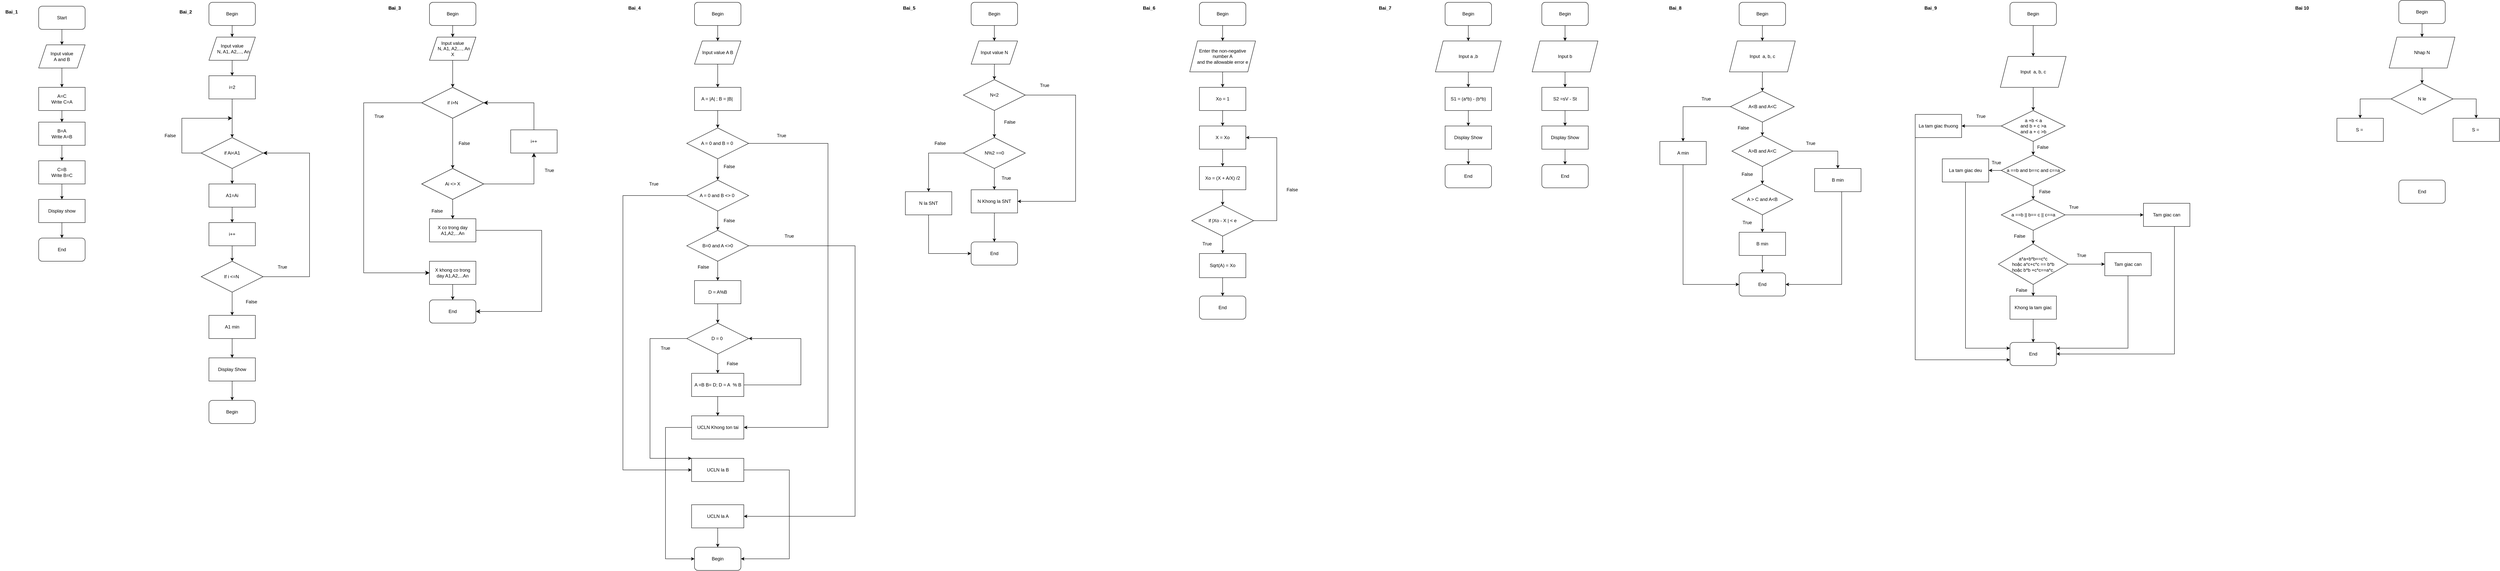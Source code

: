 <mxfile version="21.4.0" type="device">
  <diagram name="Page-1" id="_GeXhrVqvcRcMNuNsyg2">
    <mxGraphModel dx="764" dy="1740" grid="1" gridSize="10" guides="1" tooltips="1" connect="1" arrows="1" fold="1" page="1" pageScale="1" pageWidth="850" pageHeight="1100" math="0" shadow="0">
      <root>
        <mxCell id="0" />
        <mxCell id="1" parent="0" />
        <mxCell id="a6xr22fuvzh0sXfJEfzY-1" value="Start" style="rounded=1;whiteSpace=wrap;html=1;" parent="1" vertex="1">
          <mxGeometry x="310" y="10" width="120" height="60" as="geometry" />
        </mxCell>
        <mxCell id="a6xr22fuvzh0sXfJEfzY-2" value="Input value &lt;br&gt;A and B" style="shape=parallelogram;perimeter=parallelogramPerimeter;whiteSpace=wrap;html=1;fixedSize=1;" parent="1" vertex="1">
          <mxGeometry x="310" y="110" width="120" height="60" as="geometry" />
        </mxCell>
        <mxCell id="a6xr22fuvzh0sXfJEfzY-3" value="A=C&lt;br&gt;Write C=A" style="rounded=0;whiteSpace=wrap;html=1;" parent="1" vertex="1">
          <mxGeometry x="310" y="220" width="120" height="60" as="geometry" />
        </mxCell>
        <mxCell id="a6xr22fuvzh0sXfJEfzY-4" value="B=A&lt;br&gt;Write A=B" style="rounded=0;whiteSpace=wrap;html=1;" parent="1" vertex="1">
          <mxGeometry x="310" y="310" width="120" height="60" as="geometry" />
        </mxCell>
        <mxCell id="a6xr22fuvzh0sXfJEfzY-5" value="C=B&lt;br&gt;Write B=C" style="rounded=0;whiteSpace=wrap;html=1;" parent="1" vertex="1">
          <mxGeometry x="310" y="410" width="120" height="60" as="geometry" />
        </mxCell>
        <mxCell id="a6xr22fuvzh0sXfJEfzY-6" value="Display show" style="rounded=0;whiteSpace=wrap;html=1;" parent="1" vertex="1">
          <mxGeometry x="310" y="510" width="120" height="60" as="geometry" />
        </mxCell>
        <mxCell id="a6xr22fuvzh0sXfJEfzY-7" value="End" style="rounded=1;whiteSpace=wrap;html=1;" parent="1" vertex="1">
          <mxGeometry x="310" y="610" width="120" height="60" as="geometry" />
        </mxCell>
        <mxCell id="a6xr22fuvzh0sXfJEfzY-8" value="" style="endArrow=classic;html=1;rounded=0;exitX=0.5;exitY=1;exitDx=0;exitDy=0;entryX=0.5;entryY=0;entryDx=0;entryDy=0;" parent="1" source="a6xr22fuvzh0sXfJEfzY-1" target="a6xr22fuvzh0sXfJEfzY-2" edge="1">
          <mxGeometry width="50" height="50" relative="1" as="geometry">
            <mxPoint x="340" y="180" as="sourcePoint" />
            <mxPoint x="390" y="130" as="targetPoint" />
          </mxGeometry>
        </mxCell>
        <mxCell id="a6xr22fuvzh0sXfJEfzY-9" value="" style="endArrow=classic;html=1;rounded=0;exitX=0.5;exitY=1;exitDx=0;exitDy=0;entryX=0.5;entryY=0;entryDx=0;entryDy=0;" parent="1" source="a6xr22fuvzh0sXfJEfzY-2" target="a6xr22fuvzh0sXfJEfzY-3" edge="1">
          <mxGeometry width="50" height="50" relative="1" as="geometry">
            <mxPoint x="340" y="180" as="sourcePoint" />
            <mxPoint x="390" y="130" as="targetPoint" />
          </mxGeometry>
        </mxCell>
        <mxCell id="a6xr22fuvzh0sXfJEfzY-10" value="" style="endArrow=classic;html=1;rounded=0;exitX=0.5;exitY=1;exitDx=0;exitDy=0;entryX=0.5;entryY=0;entryDx=0;entryDy=0;" parent="1" source="a6xr22fuvzh0sXfJEfzY-3" target="a6xr22fuvzh0sXfJEfzY-4" edge="1">
          <mxGeometry width="50" height="50" relative="1" as="geometry">
            <mxPoint x="380" y="180" as="sourcePoint" />
            <mxPoint x="380" y="230" as="targetPoint" />
          </mxGeometry>
        </mxCell>
        <mxCell id="a6xr22fuvzh0sXfJEfzY-11" value="" style="endArrow=classic;html=1;rounded=0;exitX=0.5;exitY=1;exitDx=0;exitDy=0;entryX=0.5;entryY=0;entryDx=0;entryDy=0;" parent="1" source="a6xr22fuvzh0sXfJEfzY-4" target="a6xr22fuvzh0sXfJEfzY-5" edge="1">
          <mxGeometry width="50" height="50" relative="1" as="geometry">
            <mxPoint x="390" y="190" as="sourcePoint" />
            <mxPoint x="390" y="240" as="targetPoint" />
          </mxGeometry>
        </mxCell>
        <mxCell id="a6xr22fuvzh0sXfJEfzY-12" value="" style="endArrow=classic;html=1;rounded=0;exitX=0.5;exitY=1;exitDx=0;exitDy=0;" parent="1" source="a6xr22fuvzh0sXfJEfzY-5" target="a6xr22fuvzh0sXfJEfzY-6" edge="1">
          <mxGeometry width="50" height="50" relative="1" as="geometry">
            <mxPoint x="375" y="470" as="sourcePoint" />
            <mxPoint x="365" y="670" as="targetPoint" />
          </mxGeometry>
        </mxCell>
        <mxCell id="a6xr22fuvzh0sXfJEfzY-13" value="" style="endArrow=classic;html=1;rounded=0;entryX=0.5;entryY=0;entryDx=0;entryDy=0;" parent="1" source="a6xr22fuvzh0sXfJEfzY-6" target="a6xr22fuvzh0sXfJEfzY-7" edge="1">
          <mxGeometry width="50" height="50" relative="1" as="geometry">
            <mxPoint x="370" y="560" as="sourcePoint" />
            <mxPoint x="380" y="520" as="targetPoint" />
          </mxGeometry>
        </mxCell>
        <mxCell id="a6xr22fuvzh0sXfJEfzY-14" value="Begin" style="rounded=1;whiteSpace=wrap;html=1;" parent="1" vertex="1">
          <mxGeometry x="750" width="120" height="60" as="geometry" />
        </mxCell>
        <mxCell id="a6xr22fuvzh0sXfJEfzY-16" value="Input value&lt;br&gt;&amp;nbsp; N, A1, A2,..., An" style="shape=parallelogram;perimeter=parallelogramPerimeter;whiteSpace=wrap;html=1;fixedSize=1;" parent="1" vertex="1">
          <mxGeometry x="750" y="90" width="120" height="60" as="geometry" />
        </mxCell>
        <mxCell id="a6xr22fuvzh0sXfJEfzY-17" value="i=2" style="rounded=0;whiteSpace=wrap;html=1;" parent="1" vertex="1">
          <mxGeometry x="750" y="190" width="120" height="60" as="geometry" />
        </mxCell>
        <mxCell id="a6xr22fuvzh0sXfJEfzY-18" value="if Ai&amp;lt;A1" style="rhombus;whiteSpace=wrap;html=1;" parent="1" vertex="1">
          <mxGeometry x="730" y="350" width="160" height="80" as="geometry" />
        </mxCell>
        <mxCell id="a6xr22fuvzh0sXfJEfzY-19" value="A1=Ai" style="rounded=0;whiteSpace=wrap;html=1;" parent="1" vertex="1">
          <mxGeometry x="750" y="470" width="120" height="60" as="geometry" />
        </mxCell>
        <mxCell id="a6xr22fuvzh0sXfJEfzY-20" value="" style="edgeStyle=segmentEdgeStyle;endArrow=classic;html=1;curved=0;rounded=0;endSize=8;startSize=8;exitX=0;exitY=0.5;exitDx=0;exitDy=0;" parent="1" source="a6xr22fuvzh0sXfJEfzY-18" edge="1">
          <mxGeometry width="50" height="50" relative="1" as="geometry">
            <mxPoint x="900" y="550" as="sourcePoint" />
            <mxPoint x="810" y="300" as="targetPoint" />
            <Array as="points">
              <mxPoint x="680" y="390" />
              <mxPoint x="680" y="300" />
            </Array>
          </mxGeometry>
        </mxCell>
        <mxCell id="a6xr22fuvzh0sXfJEfzY-21" value="" style="endArrow=classic;html=1;rounded=0;exitX=0.5;exitY=1;exitDx=0;exitDy=0;entryX=0.5;entryY=0;entryDx=0;entryDy=0;" parent="1" source="a6xr22fuvzh0sXfJEfzY-17" target="a6xr22fuvzh0sXfJEfzY-18" edge="1">
          <mxGeometry width="50" height="50" relative="1" as="geometry">
            <mxPoint x="900" y="550" as="sourcePoint" />
            <mxPoint x="950" y="500" as="targetPoint" />
          </mxGeometry>
        </mxCell>
        <mxCell id="a6xr22fuvzh0sXfJEfzY-23" value="" style="endArrow=classic;html=1;rounded=0;exitX=0.5;exitY=1;exitDx=0;exitDy=0;entryX=0.5;entryY=0;entryDx=0;entryDy=0;" parent="1" source="a6xr22fuvzh0sXfJEfzY-14" target="a6xr22fuvzh0sXfJEfzY-16" edge="1">
          <mxGeometry width="50" height="50" relative="1" as="geometry">
            <mxPoint x="799.41" y="60" as="sourcePoint" />
            <mxPoint x="799" y="80" as="targetPoint" />
            <Array as="points" />
          </mxGeometry>
        </mxCell>
        <mxCell id="a6xr22fuvzh0sXfJEfzY-25" value="" style="endArrow=classic;html=1;rounded=0;exitX=0.5;exitY=1;exitDx=0;exitDy=0;entryX=0.5;entryY=0;entryDx=0;entryDy=0;" parent="1" source="a6xr22fuvzh0sXfJEfzY-16" target="a6xr22fuvzh0sXfJEfzY-17" edge="1">
          <mxGeometry width="50" height="50" relative="1" as="geometry">
            <mxPoint x="868.82" y="230" as="sourcePoint" />
            <mxPoint x="850" y="230" as="targetPoint" />
          </mxGeometry>
        </mxCell>
        <mxCell id="a6xr22fuvzh0sXfJEfzY-26" value="True" style="text;html=1;strokeColor=none;fillColor=none;align=center;verticalAlign=middle;whiteSpace=wrap;rounded=0;" parent="1" vertex="1">
          <mxGeometry x="1160" y="280" width="60" height="30" as="geometry" />
        </mxCell>
        <mxCell id="a6xr22fuvzh0sXfJEfzY-27" value="False" style="text;html=1;strokeColor=none;fillColor=none;align=center;verticalAlign=middle;whiteSpace=wrap;rounded=0;" parent="1" vertex="1">
          <mxGeometry x="620" y="330" width="60" height="30" as="geometry" />
        </mxCell>
        <mxCell id="a6xr22fuvzh0sXfJEfzY-30" value="" style="endArrow=classic;html=1;rounded=0;entryX=0.5;entryY=0;entryDx=0;entryDy=0;exitX=0.5;exitY=1;exitDx=0;exitDy=0;" parent="1" source="a6xr22fuvzh0sXfJEfzY-18" target="a6xr22fuvzh0sXfJEfzY-19" edge="1">
          <mxGeometry width="50" height="50" relative="1" as="geometry">
            <mxPoint x="810" y="440" as="sourcePoint" />
            <mxPoint x="820" y="360" as="targetPoint" />
          </mxGeometry>
        </mxCell>
        <mxCell id="a6xr22fuvzh0sXfJEfzY-31" value="i++" style="rounded=0;whiteSpace=wrap;html=1;" parent="1" vertex="1">
          <mxGeometry x="750" y="570" width="120" height="60" as="geometry" />
        </mxCell>
        <mxCell id="a6xr22fuvzh0sXfJEfzY-33" value="" style="endArrow=classic;html=1;rounded=0;exitX=0.5;exitY=1;exitDx=0;exitDy=0;entryX=0.5;entryY=0;entryDx=0;entryDy=0;" parent="1" source="a6xr22fuvzh0sXfJEfzY-19" target="a6xr22fuvzh0sXfJEfzY-31" edge="1">
          <mxGeometry width="50" height="50" relative="1" as="geometry">
            <mxPoint x="880" y="580" as="sourcePoint" />
            <mxPoint x="930" y="530" as="targetPoint" />
          </mxGeometry>
        </mxCell>
        <mxCell id="a6xr22fuvzh0sXfJEfzY-34" value="If i &amp;lt;=N&amp;nbsp;" style="rhombus;whiteSpace=wrap;html=1;" parent="1" vertex="1">
          <mxGeometry x="730" y="670" width="160" height="80" as="geometry" />
        </mxCell>
        <mxCell id="a6xr22fuvzh0sXfJEfzY-35" value="" style="edgeStyle=segmentEdgeStyle;endArrow=classic;html=1;curved=0;rounded=0;endSize=8;startSize=8;exitX=1;exitY=0.5;exitDx=0;exitDy=0;entryX=1;entryY=0.5;entryDx=0;entryDy=0;" parent="1" source="a6xr22fuvzh0sXfJEfzY-34" target="a6xr22fuvzh0sXfJEfzY-18" edge="1">
          <mxGeometry width="50" height="50" relative="1" as="geometry">
            <mxPoint x="740" y="400" as="sourcePoint" />
            <mxPoint x="820" y="310" as="targetPoint" />
            <Array as="points">
              <mxPoint x="1010" y="710" />
              <mxPoint x="1010" y="390" />
            </Array>
          </mxGeometry>
        </mxCell>
        <mxCell id="a6xr22fuvzh0sXfJEfzY-36" value="" style="endArrow=classic;html=1;rounded=0;entryX=0.5;entryY=0;entryDx=0;entryDy=0;exitX=0.5;exitY=1;exitDx=0;exitDy=0;" parent="1" source="a6xr22fuvzh0sXfJEfzY-31" target="a6xr22fuvzh0sXfJEfzY-34" edge="1">
          <mxGeometry width="50" height="50" relative="1" as="geometry">
            <mxPoint x="810" y="630" as="sourcePoint" />
            <mxPoint x="820" y="580" as="targetPoint" />
          </mxGeometry>
        </mxCell>
        <mxCell id="a6xr22fuvzh0sXfJEfzY-37" value="True" style="text;html=1;strokeColor=none;fillColor=none;align=center;verticalAlign=middle;whiteSpace=wrap;rounded=0;" parent="1" vertex="1">
          <mxGeometry x="910" y="670" width="60" height="30" as="geometry" />
        </mxCell>
        <mxCell id="a6xr22fuvzh0sXfJEfzY-38" value="" style="endArrow=classic;html=1;rounded=0;exitX=0.5;exitY=1;exitDx=0;exitDy=0;entryX=0.5;entryY=0;entryDx=0;entryDy=0;" parent="1" source="a6xr22fuvzh0sXfJEfzY-34" target="a6xr22fuvzh0sXfJEfzY-40" edge="1">
          <mxGeometry width="50" height="50" relative="1" as="geometry">
            <mxPoint x="880" y="580" as="sourcePoint" />
            <mxPoint x="810" y="810" as="targetPoint" />
          </mxGeometry>
        </mxCell>
        <mxCell id="a6xr22fuvzh0sXfJEfzY-39" value="False" style="text;html=1;strokeColor=none;fillColor=none;align=center;verticalAlign=middle;whiteSpace=wrap;rounded=0;" parent="1" vertex="1">
          <mxGeometry x="830" y="760" width="60" height="30" as="geometry" />
        </mxCell>
        <mxCell id="a6xr22fuvzh0sXfJEfzY-40" value="A1 min" style="rounded=0;whiteSpace=wrap;html=1;" parent="1" vertex="1">
          <mxGeometry x="750" y="810" width="120" height="60" as="geometry" />
        </mxCell>
        <mxCell id="a6xr22fuvzh0sXfJEfzY-41" value="Display Show" style="rounded=0;whiteSpace=wrap;html=1;" parent="1" vertex="1">
          <mxGeometry x="750" y="920" width="120" height="60" as="geometry" />
        </mxCell>
        <mxCell id="a6xr22fuvzh0sXfJEfzY-43" value="" style="endArrow=classic;html=1;rounded=0;exitX=0.5;exitY=1;exitDx=0;exitDy=0;entryX=0.5;entryY=0;entryDx=0;entryDy=0;" parent="1" source="a6xr22fuvzh0sXfJEfzY-40" target="a6xr22fuvzh0sXfJEfzY-41" edge="1">
          <mxGeometry width="50" height="50" relative="1" as="geometry">
            <mxPoint x="800" y="890" as="sourcePoint" />
            <mxPoint x="809" y="920" as="targetPoint" />
          </mxGeometry>
        </mxCell>
        <mxCell id="a6xr22fuvzh0sXfJEfzY-44" value="Begin" style="rounded=1;whiteSpace=wrap;html=1;" parent="1" vertex="1">
          <mxGeometry x="750" y="1030" width="120" height="60" as="geometry" />
        </mxCell>
        <mxCell id="a6xr22fuvzh0sXfJEfzY-45" value="" style="endArrow=classic;html=1;rounded=0;entryX=0.5;entryY=0;entryDx=0;entryDy=0;exitX=0.5;exitY=1;exitDx=0;exitDy=0;" parent="1" source="a6xr22fuvzh0sXfJEfzY-41" target="a6xr22fuvzh0sXfJEfzY-44" edge="1">
          <mxGeometry width="50" height="50" relative="1" as="geometry">
            <mxPoint x="790" y="1010" as="sourcePoint" />
            <mxPoint x="820" y="930" as="targetPoint" />
          </mxGeometry>
        </mxCell>
        <mxCell id="uwZ-2qiP55bfp3JfbwUp-1" value="&lt;b&gt;Bai_1&lt;/b&gt;" style="text;html=1;strokeColor=none;fillColor=none;align=center;verticalAlign=middle;whiteSpace=wrap;rounded=0;" vertex="1" parent="1">
          <mxGeometry x="210" y="10" width="60" height="30" as="geometry" />
        </mxCell>
        <mxCell id="uwZ-2qiP55bfp3JfbwUp-2" value="&lt;b&gt;Bai_2&lt;/b&gt;" style="text;html=1;strokeColor=none;fillColor=none;align=center;verticalAlign=middle;whiteSpace=wrap;rounded=0;" vertex="1" parent="1">
          <mxGeometry x="660" y="10" width="60" height="30" as="geometry" />
        </mxCell>
        <mxCell id="uwZ-2qiP55bfp3JfbwUp-3" value="&lt;b&gt;Bai_3&lt;br&gt;&lt;/b&gt;" style="text;html=1;strokeColor=none;fillColor=none;align=center;verticalAlign=middle;whiteSpace=wrap;rounded=0;" vertex="1" parent="1">
          <mxGeometry x="1200" width="60" height="30" as="geometry" />
        </mxCell>
        <mxCell id="zzyeZTJjTPs8C7n5V_80-1" value="&lt;b&gt;Bai_3&lt;br&gt;&lt;/b&gt;" style="text;html=1;strokeColor=none;fillColor=none;align=center;verticalAlign=middle;whiteSpace=wrap;rounded=0;" vertex="1" parent="1">
          <mxGeometry x="1200" width="60" height="30" as="geometry" />
        </mxCell>
        <mxCell id="uwZ-2qiP55bfp3JfbwUp-4" value="Begin" style="rounded=1;whiteSpace=wrap;html=1;" vertex="1" parent="1">
          <mxGeometry x="1320" width="120" height="60" as="geometry" />
        </mxCell>
        <mxCell id="zzyeZTJjTPs8C7n5V_80-2" value="Begin" style="rounded=1;whiteSpace=wrap;html=1;" vertex="1" parent="1">
          <mxGeometry x="1320" width="120" height="60" as="geometry" />
        </mxCell>
        <mxCell id="uwZ-2qiP55bfp3JfbwUp-5" value="Input value&lt;br&gt;&amp;nbsp; N, A1, A2,..., An&lt;br&gt;X" style="shape=parallelogram;perimeter=parallelogramPerimeter;whiteSpace=wrap;html=1;fixedSize=1;" vertex="1" parent="1">
          <mxGeometry x="1320" y="90" width="120" height="60" as="geometry" />
        </mxCell>
        <mxCell id="zzyeZTJjTPs8C7n5V_80-3" value="Input value&lt;br&gt;&amp;nbsp; N, A1, A2,..., An&lt;br&gt;X" style="shape=parallelogram;perimeter=parallelogramPerimeter;whiteSpace=wrap;html=1;fixedSize=1;" vertex="1" parent="1">
          <mxGeometry x="1320" y="90" width="120" height="60" as="geometry" />
        </mxCell>
        <mxCell id="uwZ-2qiP55bfp3JfbwUp-6" value="" style="endArrow=classic;html=1;rounded=0;exitX=0.5;exitY=1;exitDx=0;exitDy=0;" edge="1" parent="1" source="uwZ-2qiP55bfp3JfbwUp-4" target="uwZ-2qiP55bfp3JfbwUp-5">
          <mxGeometry width="50" height="50" relative="1" as="geometry">
            <mxPoint x="1240" y="80" as="sourcePoint" />
            <mxPoint x="820" y="100" as="targetPoint" />
            <Array as="points" />
          </mxGeometry>
        </mxCell>
        <mxCell id="zzyeZTJjTPs8C7n5V_80-4" value="" style="endArrow=classic;html=1;rounded=0;exitX=0.5;exitY=1;exitDx=0;exitDy=0;" edge="1" parent="1" source="zzyeZTJjTPs8C7n5V_80-2" target="zzyeZTJjTPs8C7n5V_80-3">
          <mxGeometry width="50" height="50" relative="1" as="geometry">
            <mxPoint x="1240" y="80" as="sourcePoint" />
            <mxPoint x="820" y="100" as="targetPoint" />
            <Array as="points" />
          </mxGeometry>
        </mxCell>
        <mxCell id="uwZ-2qiP55bfp3JfbwUp-7" value="if i&amp;gt;N" style="rhombus;whiteSpace=wrap;html=1;" vertex="1" parent="1">
          <mxGeometry x="1300" y="220" width="160" height="80" as="geometry" />
        </mxCell>
        <mxCell id="zzyeZTJjTPs8C7n5V_80-5" value="if i&amp;gt;N" style="rhombus;whiteSpace=wrap;html=1;" vertex="1" parent="1">
          <mxGeometry x="1300" y="220" width="160" height="80" as="geometry" />
        </mxCell>
        <mxCell id="uwZ-2qiP55bfp3JfbwUp-8" value="Ai &amp;lt;&amp;gt; X" style="rhombus;whiteSpace=wrap;html=1;" vertex="1" parent="1">
          <mxGeometry x="1300" y="430" width="160" height="80" as="geometry" />
        </mxCell>
        <mxCell id="zzyeZTJjTPs8C7n5V_80-6" value="Ai &amp;lt;&amp;gt; X" style="rhombus;whiteSpace=wrap;html=1;" vertex="1" parent="1">
          <mxGeometry x="1300" y="430" width="160" height="80" as="geometry" />
        </mxCell>
        <mxCell id="uwZ-2qiP55bfp3JfbwUp-9" value="" style="edgeStyle=segmentEdgeStyle;endArrow=classic;html=1;curved=0;rounded=0;endSize=8;startSize=8;entryX=0;entryY=0.5;entryDx=0;entryDy=0;" edge="1" parent="1" source="uwZ-2qiP55bfp3JfbwUp-7" target="uwZ-2qiP55bfp3JfbwUp-16">
          <mxGeometry width="50" height="50" relative="1" as="geometry">
            <mxPoint x="1000" y="560" as="sourcePoint" />
            <mxPoint x="1300" y="880" as="targetPoint" />
            <Array as="points">
              <mxPoint x="1150" y="260" />
              <mxPoint x="1150" y="700" />
            </Array>
          </mxGeometry>
        </mxCell>
        <mxCell id="zzyeZTJjTPs8C7n5V_80-9" value="" style="edgeStyle=segmentEdgeStyle;endArrow=classic;html=1;curved=0;rounded=0;endSize=8;startSize=8;entryX=0;entryY=0.5;entryDx=0;entryDy=0;" edge="1" parent="1" source="zzyeZTJjTPs8C7n5V_80-5" target="zzyeZTJjTPs8C7n5V_80-18">
          <mxGeometry width="50" height="50" relative="1" as="geometry">
            <mxPoint x="1000" y="560" as="sourcePoint" />
            <mxPoint x="1300" y="880" as="targetPoint" />
            <Array as="points">
              <mxPoint x="1150" y="260" />
              <mxPoint x="1150" y="700" />
            </Array>
          </mxGeometry>
        </mxCell>
        <mxCell id="uwZ-2qiP55bfp3JfbwUp-10" value="i++" style="rounded=0;whiteSpace=wrap;html=1;" vertex="1" parent="1">
          <mxGeometry x="1530" y="330" width="120" height="60" as="geometry" />
        </mxCell>
        <mxCell id="zzyeZTJjTPs8C7n5V_80-12" value="i++" style="rounded=0;whiteSpace=wrap;html=1;" vertex="1" parent="1">
          <mxGeometry x="1530" y="330" width="120" height="60" as="geometry" />
        </mxCell>
        <mxCell id="uwZ-2qiP55bfp3JfbwUp-11" value="" style="edgeStyle=segmentEdgeStyle;endArrow=classic;html=1;curved=0;rounded=0;endSize=8;startSize=8;entryX=0.5;entryY=1;entryDx=0;entryDy=0;exitX=1;exitY=0.5;exitDx=0;exitDy=0;" edge="1" parent="1" source="uwZ-2qiP55bfp3JfbwUp-8" target="uwZ-2qiP55bfp3JfbwUp-10">
          <mxGeometry width="50" height="50" relative="1" as="geometry">
            <mxPoint x="1420" y="440" as="sourcePoint" />
            <mxPoint x="1470" y="390" as="targetPoint" />
          </mxGeometry>
        </mxCell>
        <mxCell id="zzyeZTJjTPs8C7n5V_80-13" value="" style="edgeStyle=segmentEdgeStyle;endArrow=classic;html=1;curved=0;rounded=0;endSize=8;startSize=8;entryX=0.5;entryY=1;entryDx=0;entryDy=0;exitX=1;exitY=0.5;exitDx=0;exitDy=0;" edge="1" parent="1" source="zzyeZTJjTPs8C7n5V_80-6" target="zzyeZTJjTPs8C7n5V_80-12">
          <mxGeometry width="50" height="50" relative="1" as="geometry">
            <mxPoint x="1420" y="440" as="sourcePoint" />
            <mxPoint x="1470" y="390" as="targetPoint" />
          </mxGeometry>
        </mxCell>
        <mxCell id="uwZ-2qiP55bfp3JfbwUp-12" value="" style="edgeStyle=segmentEdgeStyle;endArrow=classic;html=1;curved=0;rounded=0;endSize=8;startSize=8;exitX=0.5;exitY=0;exitDx=0;exitDy=0;entryX=1;entryY=0.5;entryDx=0;entryDy=0;" edge="1" parent="1" source="uwZ-2qiP55bfp3JfbwUp-10" target="uwZ-2qiP55bfp3JfbwUp-7">
          <mxGeometry width="50" height="50" relative="1" as="geometry">
            <mxPoint x="1420" y="440" as="sourcePoint" />
            <mxPoint x="1470" y="390" as="targetPoint" />
            <Array as="points">
              <mxPoint x="1590" y="260" />
            </Array>
          </mxGeometry>
        </mxCell>
        <mxCell id="zzyeZTJjTPs8C7n5V_80-14" value="" style="edgeStyle=segmentEdgeStyle;endArrow=classic;html=1;curved=0;rounded=0;endSize=8;startSize=8;exitX=0.5;exitY=0;exitDx=0;exitDy=0;entryX=1;entryY=0.5;entryDx=0;entryDy=0;" edge="1" parent="1" source="zzyeZTJjTPs8C7n5V_80-12" target="zzyeZTJjTPs8C7n5V_80-5">
          <mxGeometry width="50" height="50" relative="1" as="geometry">
            <mxPoint x="1420" y="440" as="sourcePoint" />
            <mxPoint x="1470" y="390" as="targetPoint" />
            <Array as="points">
              <mxPoint x="1590" y="260" />
            </Array>
          </mxGeometry>
        </mxCell>
        <mxCell id="uwZ-2qiP55bfp3JfbwUp-13" value="" style="endArrow=classic;html=1;rounded=0;exitX=0.5;exitY=1;exitDx=0;exitDy=0;entryX=0.5;entryY=0;entryDx=0;entryDy=0;" edge="1" parent="1" source="uwZ-2qiP55bfp3JfbwUp-7" target="uwZ-2qiP55bfp3JfbwUp-8">
          <mxGeometry width="50" height="50" relative="1" as="geometry">
            <mxPoint x="1420" y="440" as="sourcePoint" />
            <mxPoint x="1470" y="390" as="targetPoint" />
          </mxGeometry>
        </mxCell>
        <mxCell id="zzyeZTJjTPs8C7n5V_80-15" value="" style="endArrow=classic;html=1;rounded=0;exitX=0.5;exitY=1;exitDx=0;exitDy=0;entryX=0.5;entryY=0;entryDx=0;entryDy=0;" edge="1" parent="1" source="zzyeZTJjTPs8C7n5V_80-5" target="zzyeZTJjTPs8C7n5V_80-6">
          <mxGeometry width="50" height="50" relative="1" as="geometry">
            <mxPoint x="1420" y="440" as="sourcePoint" />
            <mxPoint x="1470" y="390" as="targetPoint" />
          </mxGeometry>
        </mxCell>
        <mxCell id="uwZ-2qiP55bfp3JfbwUp-14" value="" style="endArrow=classic;html=1;rounded=0;exitX=0.5;exitY=1;exitDx=0;exitDy=0;" edge="1" parent="1" source="uwZ-2qiP55bfp3JfbwUp-5" target="uwZ-2qiP55bfp3JfbwUp-7">
          <mxGeometry width="50" height="50" relative="1" as="geometry">
            <mxPoint x="1390" y="70" as="sourcePoint" />
            <mxPoint x="1390" y="100" as="targetPoint" />
            <Array as="points" />
          </mxGeometry>
        </mxCell>
        <mxCell id="zzyeZTJjTPs8C7n5V_80-16" value="" style="endArrow=classic;html=1;rounded=0;exitX=0.5;exitY=1;exitDx=0;exitDy=0;" edge="1" parent="1" source="zzyeZTJjTPs8C7n5V_80-3" target="zzyeZTJjTPs8C7n5V_80-5">
          <mxGeometry width="50" height="50" relative="1" as="geometry">
            <mxPoint x="1390" y="70" as="sourcePoint" />
            <mxPoint x="1390" y="100" as="targetPoint" />
            <Array as="points" />
          </mxGeometry>
        </mxCell>
        <mxCell id="uwZ-2qiP55bfp3JfbwUp-15" value="X co trong day A1,A2,...An" style="rounded=0;whiteSpace=wrap;html=1;" vertex="1" parent="1">
          <mxGeometry x="1320" y="560" width="120" height="60" as="geometry" />
        </mxCell>
        <mxCell id="zzyeZTJjTPs8C7n5V_80-17" value="X co trong day A1,A2,...An" style="rounded=0;whiteSpace=wrap;html=1;" vertex="1" parent="1">
          <mxGeometry x="1320" y="560" width="120" height="60" as="geometry" />
        </mxCell>
        <mxCell id="uwZ-2qiP55bfp3JfbwUp-16" value="X khong co trong &lt;br&gt;day A1,A2,...An" style="rounded=0;whiteSpace=wrap;html=1;" vertex="1" parent="1">
          <mxGeometry x="1320" y="670" width="120" height="60" as="geometry" />
        </mxCell>
        <mxCell id="zzyeZTJjTPs8C7n5V_80-18" value="X khong co trong &lt;br&gt;day A1,A2,...An" style="rounded=0;whiteSpace=wrap;html=1;" vertex="1" parent="1">
          <mxGeometry x="1320" y="670" width="120" height="60" as="geometry" />
        </mxCell>
        <mxCell id="uwZ-2qiP55bfp3JfbwUp-17" value="" style="endArrow=classic;html=1;rounded=0;entryX=0.5;entryY=0;entryDx=0;entryDy=0;" edge="1" parent="1" target="uwZ-2qiP55bfp3JfbwUp-15">
          <mxGeometry width="50" height="50" relative="1" as="geometry">
            <mxPoint x="1380" y="510" as="sourcePoint" />
            <mxPoint x="1390" y="440" as="targetPoint" />
          </mxGeometry>
        </mxCell>
        <mxCell id="zzyeZTJjTPs8C7n5V_80-19" value="" style="endArrow=classic;html=1;rounded=0;entryX=0.5;entryY=0;entryDx=0;entryDy=0;" edge="1" parent="1" target="zzyeZTJjTPs8C7n5V_80-17">
          <mxGeometry width="50" height="50" relative="1" as="geometry">
            <mxPoint x="1380" y="510" as="sourcePoint" />
            <mxPoint x="1390" y="440" as="targetPoint" />
          </mxGeometry>
        </mxCell>
        <mxCell id="uwZ-2qiP55bfp3JfbwUp-18" value="End" style="rounded=1;whiteSpace=wrap;html=1;" vertex="1" parent="1">
          <mxGeometry x="1320" y="770" width="120" height="60" as="geometry" />
        </mxCell>
        <mxCell id="zzyeZTJjTPs8C7n5V_80-22" value="End" style="rounded=1;whiteSpace=wrap;html=1;" vertex="1" parent="1">
          <mxGeometry x="1320" y="770" width="120" height="60" as="geometry" />
        </mxCell>
        <mxCell id="uwZ-2qiP55bfp3JfbwUp-19" value="" style="edgeStyle=segmentEdgeStyle;endArrow=classic;html=1;curved=0;rounded=0;endSize=8;startSize=8;entryX=1;entryY=0.5;entryDx=0;entryDy=0;exitX=1;exitY=0.5;exitDx=0;exitDy=0;" edge="1" parent="1" source="uwZ-2qiP55bfp3JfbwUp-15" target="uwZ-2qiP55bfp3JfbwUp-18">
          <mxGeometry width="50" height="50" relative="1" as="geometry">
            <mxPoint x="1680" y="650" as="sourcePoint" />
            <mxPoint x="1470" y="780" as="targetPoint" />
            <Array as="points">
              <mxPoint x="1610" y="590" />
              <mxPoint x="1610" y="800" />
            </Array>
          </mxGeometry>
        </mxCell>
        <mxCell id="zzyeZTJjTPs8C7n5V_80-23" value="" style="edgeStyle=segmentEdgeStyle;endArrow=classic;html=1;curved=0;rounded=0;endSize=8;startSize=8;entryX=1;entryY=0.5;entryDx=0;entryDy=0;exitX=1;exitY=0.5;exitDx=0;exitDy=0;" edge="1" parent="1" source="zzyeZTJjTPs8C7n5V_80-17" target="zzyeZTJjTPs8C7n5V_80-22">
          <mxGeometry width="50" height="50" relative="1" as="geometry">
            <mxPoint x="1680" y="650" as="sourcePoint" />
            <mxPoint x="1470" y="780" as="targetPoint" />
            <Array as="points">
              <mxPoint x="1610" y="590" />
              <mxPoint x="1610" y="800" />
            </Array>
          </mxGeometry>
        </mxCell>
        <mxCell id="uwZ-2qiP55bfp3JfbwUp-20" value="" style="endArrow=classic;html=1;rounded=0;entryX=0.5;entryY=0;entryDx=0;entryDy=0;exitX=0.5;exitY=1;exitDx=0;exitDy=0;" edge="1" parent="1" source="uwZ-2qiP55bfp3JfbwUp-16" target="uwZ-2qiP55bfp3JfbwUp-18">
          <mxGeometry width="50" height="50" relative="1" as="geometry">
            <mxPoint x="1390" y="520" as="sourcePoint" />
            <mxPoint x="1390" y="570" as="targetPoint" />
          </mxGeometry>
        </mxCell>
        <mxCell id="zzyeZTJjTPs8C7n5V_80-24" value="" style="endArrow=classic;html=1;rounded=0;entryX=0.5;entryY=0;entryDx=0;entryDy=0;exitX=0.5;exitY=1;exitDx=0;exitDy=0;" edge="1" parent="1" source="zzyeZTJjTPs8C7n5V_80-18" target="zzyeZTJjTPs8C7n5V_80-22">
          <mxGeometry width="50" height="50" relative="1" as="geometry">
            <mxPoint x="1390" y="520" as="sourcePoint" />
            <mxPoint x="1390" y="570" as="targetPoint" />
          </mxGeometry>
        </mxCell>
        <mxCell id="uwZ-2qiP55bfp3JfbwUp-21" value="False" style="text;html=1;strokeColor=none;fillColor=none;align=center;verticalAlign=middle;whiteSpace=wrap;rounded=0;" vertex="1" parent="1">
          <mxGeometry x="1380" y="350" width="60" height="30" as="geometry" />
        </mxCell>
        <mxCell id="uwZ-2qiP55bfp3JfbwUp-22" value="True" style="text;html=1;strokeColor=none;fillColor=none;align=center;verticalAlign=middle;whiteSpace=wrap;rounded=0;" vertex="1" parent="1">
          <mxGeometry x="1600" y="420" width="60" height="30" as="geometry" />
        </mxCell>
        <mxCell id="uwZ-2qiP55bfp3JfbwUp-23" value="False" style="text;html=1;strokeColor=none;fillColor=none;align=center;verticalAlign=middle;whiteSpace=wrap;rounded=0;" vertex="1" parent="1">
          <mxGeometry x="1310" y="525" width="60" height="30" as="geometry" />
        </mxCell>
        <mxCell id="uwZ-2qiP55bfp3JfbwUp-24" value="&lt;b&gt;Bai_4&lt;br&gt;&lt;/b&gt;" style="text;html=1;strokeColor=none;fillColor=none;align=center;verticalAlign=middle;whiteSpace=wrap;rounded=0;" vertex="1" parent="1">
          <mxGeometry x="1820" width="60" height="30" as="geometry" />
        </mxCell>
        <mxCell id="uwZ-2qiP55bfp3JfbwUp-25" value="Begin" style="rounded=1;whiteSpace=wrap;html=1;" vertex="1" parent="1">
          <mxGeometry x="2005" width="120" height="60" as="geometry" />
        </mxCell>
        <mxCell id="uwZ-2qiP55bfp3JfbwUp-26" value="Begin" style="rounded=1;whiteSpace=wrap;html=1;" vertex="1" parent="1">
          <mxGeometry x="2005" width="120" height="60" as="geometry" />
        </mxCell>
        <mxCell id="uwZ-2qiP55bfp3JfbwUp-28" value="" style="endArrow=classic;html=1;rounded=0;exitX=0.5;exitY=1;exitDx=0;exitDy=0;entryX=0.5;entryY=0;entryDx=0;entryDy=0;" edge="1" parent="1" source="uwZ-2qiP55bfp3JfbwUp-26" target="uwZ-2qiP55bfp3JfbwUp-29">
          <mxGeometry width="50" height="50" relative="1" as="geometry">
            <mxPoint x="1925" y="80" as="sourcePoint" />
            <mxPoint x="2065" y="90" as="targetPoint" />
            <Array as="points" />
          </mxGeometry>
        </mxCell>
        <mxCell id="uwZ-2qiP55bfp3JfbwUp-34" value="" style="edgeStyle=orthogonalEdgeStyle;rounded=0;orthogonalLoop=1;jettySize=auto;html=1;" edge="1" parent="1" source="uwZ-2qiP55bfp3JfbwUp-29" target="uwZ-2qiP55bfp3JfbwUp-32">
          <mxGeometry relative="1" as="geometry" />
        </mxCell>
        <mxCell id="uwZ-2qiP55bfp3JfbwUp-29" value="Input value A B" style="shape=parallelogram;perimeter=parallelogramPerimeter;whiteSpace=wrap;html=1;fixedSize=1;" vertex="1" parent="1">
          <mxGeometry x="2005" y="100" width="120" height="60" as="geometry" />
        </mxCell>
        <mxCell id="uwZ-2qiP55bfp3JfbwUp-36" value="" style="edgeStyle=orthogonalEdgeStyle;rounded=0;orthogonalLoop=1;jettySize=auto;html=1;" edge="1" parent="1" source="uwZ-2qiP55bfp3JfbwUp-32" target="uwZ-2qiP55bfp3JfbwUp-35">
          <mxGeometry relative="1" as="geometry" />
        </mxCell>
        <mxCell id="uwZ-2qiP55bfp3JfbwUp-32" value="A = |A| ; B = |B|&amp;nbsp;" style="rounded=0;whiteSpace=wrap;html=1;" vertex="1" parent="1">
          <mxGeometry x="2005" y="220" width="120" height="60" as="geometry" />
        </mxCell>
        <mxCell id="uwZ-2qiP55bfp3JfbwUp-38" value="" style="edgeStyle=orthogonalEdgeStyle;rounded=0;orthogonalLoop=1;jettySize=auto;html=1;" edge="1" parent="1" source="uwZ-2qiP55bfp3JfbwUp-35" target="uwZ-2qiP55bfp3JfbwUp-37">
          <mxGeometry relative="1" as="geometry" />
        </mxCell>
        <mxCell id="uwZ-2qiP55bfp3JfbwUp-59" style="edgeStyle=orthogonalEdgeStyle;rounded=0;orthogonalLoop=1;jettySize=auto;html=1;entryX=1;entryY=0.5;entryDx=0;entryDy=0;" edge="1" parent="1" source="uwZ-2qiP55bfp3JfbwUp-35" target="uwZ-2qiP55bfp3JfbwUp-50">
          <mxGeometry relative="1" as="geometry">
            <mxPoint x="2448.571" y="780" as="targetPoint" />
            <Array as="points">
              <mxPoint x="2350" y="365" />
              <mxPoint x="2350" y="1100" />
            </Array>
          </mxGeometry>
        </mxCell>
        <mxCell id="uwZ-2qiP55bfp3JfbwUp-35" value="A = 0 and B = 0&amp;nbsp;" style="rhombus;whiteSpace=wrap;html=1;" vertex="1" parent="1">
          <mxGeometry x="1985" y="325" width="160" height="80" as="geometry" />
        </mxCell>
        <mxCell id="uwZ-2qiP55bfp3JfbwUp-40" value="" style="edgeStyle=orthogonalEdgeStyle;rounded=0;orthogonalLoop=1;jettySize=auto;html=1;" edge="1" parent="1" source="uwZ-2qiP55bfp3JfbwUp-37" target="uwZ-2qiP55bfp3JfbwUp-39">
          <mxGeometry relative="1" as="geometry" />
        </mxCell>
        <mxCell id="uwZ-2qiP55bfp3JfbwUp-37" value="A = 0 and B &amp;lt;&amp;gt; 0&amp;nbsp;" style="rhombus;whiteSpace=wrap;html=1;" vertex="1" parent="1">
          <mxGeometry x="1985" y="460" width="160" height="80" as="geometry" />
        </mxCell>
        <mxCell id="uwZ-2qiP55bfp3JfbwUp-42" value="" style="edgeStyle=orthogonalEdgeStyle;rounded=0;orthogonalLoop=1;jettySize=auto;html=1;" edge="1" parent="1" source="uwZ-2qiP55bfp3JfbwUp-39" target="uwZ-2qiP55bfp3JfbwUp-41">
          <mxGeometry relative="1" as="geometry" />
        </mxCell>
        <mxCell id="uwZ-2qiP55bfp3JfbwUp-61" style="edgeStyle=orthogonalEdgeStyle;rounded=0;orthogonalLoop=1;jettySize=auto;html=1;entryX=1;entryY=0.5;entryDx=0;entryDy=0;" edge="1" parent="1" source="uwZ-2qiP55bfp3JfbwUp-39" target="uwZ-2qiP55bfp3JfbwUp-53">
          <mxGeometry relative="1" as="geometry">
            <mxPoint x="2520" y="1170" as="targetPoint" />
            <Array as="points">
              <mxPoint x="2420" y="630" />
              <mxPoint x="2420" y="1330" />
            </Array>
          </mxGeometry>
        </mxCell>
        <mxCell id="uwZ-2qiP55bfp3JfbwUp-39" value="B=0 and A &amp;lt;&amp;gt;0" style="rhombus;whiteSpace=wrap;html=1;" vertex="1" parent="1">
          <mxGeometry x="1985" y="590" width="160" height="80" as="geometry" />
        </mxCell>
        <mxCell id="uwZ-2qiP55bfp3JfbwUp-44" value="" style="edgeStyle=orthogonalEdgeStyle;rounded=0;orthogonalLoop=1;jettySize=auto;html=1;" edge="1" parent="1" source="uwZ-2qiP55bfp3JfbwUp-41" target="uwZ-2qiP55bfp3JfbwUp-43">
          <mxGeometry relative="1" as="geometry" />
        </mxCell>
        <mxCell id="uwZ-2qiP55bfp3JfbwUp-41" value="D = A%B" style="rounded=0;whiteSpace=wrap;html=1;" vertex="1" parent="1">
          <mxGeometry x="2005" y="720" width="120" height="60" as="geometry" />
        </mxCell>
        <mxCell id="uwZ-2qiP55bfp3JfbwUp-46" value="" style="edgeStyle=orthogonalEdgeStyle;rounded=0;orthogonalLoop=1;jettySize=auto;html=1;" edge="1" parent="1" source="uwZ-2qiP55bfp3JfbwUp-43" target="uwZ-2qiP55bfp3JfbwUp-45">
          <mxGeometry relative="1" as="geometry" />
        </mxCell>
        <mxCell id="uwZ-2qiP55bfp3JfbwUp-68" style="edgeStyle=orthogonalEdgeStyle;rounded=0;orthogonalLoop=1;jettySize=auto;html=1;entryX=0;entryY=0;entryDx=0;entryDy=0;" edge="1" parent="1" source="uwZ-2qiP55bfp3JfbwUp-43" target="uwZ-2qiP55bfp3JfbwUp-52">
          <mxGeometry relative="1" as="geometry">
            <Array as="points">
              <mxPoint x="1890" y="870" />
              <mxPoint x="1890" y="1180" />
            </Array>
          </mxGeometry>
        </mxCell>
        <mxCell id="uwZ-2qiP55bfp3JfbwUp-43" value="D = 0&amp;nbsp;" style="rhombus;whiteSpace=wrap;html=1;" vertex="1" parent="1">
          <mxGeometry x="1985" y="830" width="160" height="80" as="geometry" />
        </mxCell>
        <mxCell id="uwZ-2qiP55bfp3JfbwUp-51" value="" style="edgeStyle=orthogonalEdgeStyle;rounded=0;orthogonalLoop=1;jettySize=auto;html=1;" edge="1" parent="1" source="uwZ-2qiP55bfp3JfbwUp-45" target="uwZ-2qiP55bfp3JfbwUp-50">
          <mxGeometry relative="1" as="geometry" />
        </mxCell>
        <mxCell id="uwZ-2qiP55bfp3JfbwUp-58" style="edgeStyle=orthogonalEdgeStyle;rounded=0;orthogonalLoop=1;jettySize=auto;html=1;entryX=1;entryY=0.5;entryDx=0;entryDy=0;exitX=1;exitY=0.5;exitDx=0;exitDy=0;" edge="1" parent="1" source="uwZ-2qiP55bfp3JfbwUp-45" target="uwZ-2qiP55bfp3JfbwUp-43">
          <mxGeometry relative="1" as="geometry">
            <Array as="points">
              <mxPoint x="2280" y="990" />
              <mxPoint x="2280" y="870" />
            </Array>
          </mxGeometry>
        </mxCell>
        <mxCell id="uwZ-2qiP55bfp3JfbwUp-45" value="A =B B= D; D = A&amp;nbsp; % B" style="rounded=0;whiteSpace=wrap;html=1;" vertex="1" parent="1">
          <mxGeometry x="1997.5" y="960" width="135" height="60" as="geometry" />
        </mxCell>
        <mxCell id="uwZ-2qiP55bfp3JfbwUp-57" style="edgeStyle=orthogonalEdgeStyle;rounded=0;orthogonalLoop=1;jettySize=auto;html=1;entryX=0;entryY=0.5;entryDx=0;entryDy=0;" edge="1" parent="1" source="uwZ-2qiP55bfp3JfbwUp-50" target="uwZ-2qiP55bfp3JfbwUp-54">
          <mxGeometry relative="1" as="geometry">
            <Array as="points">
              <mxPoint x="1930" y="1100" />
              <mxPoint x="1930" y="1440" />
            </Array>
          </mxGeometry>
        </mxCell>
        <mxCell id="uwZ-2qiP55bfp3JfbwUp-50" value="UCLN Khong ton tai" style="rounded=0;whiteSpace=wrap;html=1;" vertex="1" parent="1">
          <mxGeometry x="1997.5" y="1070" width="135" height="60" as="geometry" />
        </mxCell>
        <mxCell id="uwZ-2qiP55bfp3JfbwUp-56" style="edgeStyle=orthogonalEdgeStyle;rounded=0;orthogonalLoop=1;jettySize=auto;html=1;entryX=1;entryY=0.5;entryDx=0;entryDy=0;" edge="1" parent="1" source="uwZ-2qiP55bfp3JfbwUp-52" target="uwZ-2qiP55bfp3JfbwUp-54">
          <mxGeometry relative="1" as="geometry">
            <Array as="points">
              <mxPoint x="2250" y="1210" />
              <mxPoint x="2250" y="1440" />
            </Array>
          </mxGeometry>
        </mxCell>
        <mxCell id="uwZ-2qiP55bfp3JfbwUp-52" value="UCLN la B" style="rounded=0;whiteSpace=wrap;html=1;" vertex="1" parent="1">
          <mxGeometry x="1997.5" y="1180" width="135" height="60" as="geometry" />
        </mxCell>
        <mxCell id="uwZ-2qiP55bfp3JfbwUp-55" value="" style="edgeStyle=orthogonalEdgeStyle;rounded=0;orthogonalLoop=1;jettySize=auto;html=1;" edge="1" parent="1" source="uwZ-2qiP55bfp3JfbwUp-53" target="uwZ-2qiP55bfp3JfbwUp-54">
          <mxGeometry relative="1" as="geometry" />
        </mxCell>
        <mxCell id="uwZ-2qiP55bfp3JfbwUp-53" value="UCLN la A" style="rounded=0;whiteSpace=wrap;html=1;" vertex="1" parent="1">
          <mxGeometry x="1997.5" y="1300" width="135" height="60" as="geometry" />
        </mxCell>
        <mxCell id="uwZ-2qiP55bfp3JfbwUp-54" value="Begin" style="rounded=1;whiteSpace=wrap;html=1;" vertex="1" parent="1">
          <mxGeometry x="2005" y="1410" width="120" height="60" as="geometry" />
        </mxCell>
        <mxCell id="uwZ-2qiP55bfp3JfbwUp-60" style="edgeStyle=orthogonalEdgeStyle;rounded=0;orthogonalLoop=1;jettySize=auto;html=1;exitX=0;exitY=0.5;exitDx=0;exitDy=0;entryX=0;entryY=0.5;entryDx=0;entryDy=0;" edge="1" parent="1" source="uwZ-2qiP55bfp3JfbwUp-37" target="uwZ-2qiP55bfp3JfbwUp-52">
          <mxGeometry relative="1" as="geometry">
            <Array as="points">
              <mxPoint x="1820" y="500" />
              <mxPoint x="1820" y="1210" />
            </Array>
          </mxGeometry>
        </mxCell>
        <mxCell id="uwZ-2qiP55bfp3JfbwUp-62" value="False" style="text;html=1;strokeColor=none;fillColor=none;align=center;verticalAlign=middle;whiteSpace=wrap;rounded=0;" vertex="1" parent="1">
          <mxGeometry x="2065" y="410" width="60" height="30" as="geometry" />
        </mxCell>
        <mxCell id="uwZ-2qiP55bfp3JfbwUp-63" value="True" style="text;html=1;strokeColor=none;fillColor=none;align=center;verticalAlign=middle;whiteSpace=wrap;rounded=0;" vertex="1" parent="1">
          <mxGeometry x="2200" y="330" width="60" height="30" as="geometry" />
        </mxCell>
        <mxCell id="uwZ-2qiP55bfp3JfbwUp-64" value="True" style="text;html=1;strokeColor=none;fillColor=none;align=center;verticalAlign=middle;whiteSpace=wrap;rounded=0;" vertex="1" parent="1">
          <mxGeometry x="1870" y="455" width="60" height="30" as="geometry" />
        </mxCell>
        <mxCell id="uwZ-2qiP55bfp3JfbwUp-65" value="False" style="text;html=1;strokeColor=none;fillColor=none;align=center;verticalAlign=middle;whiteSpace=wrap;rounded=0;" vertex="1" parent="1">
          <mxGeometry x="2065" y="550" width="60" height="30" as="geometry" />
        </mxCell>
        <mxCell id="uwZ-2qiP55bfp3JfbwUp-66" value="True" style="text;html=1;strokeColor=none;fillColor=none;align=center;verticalAlign=middle;whiteSpace=wrap;rounded=0;" vertex="1" parent="1">
          <mxGeometry x="2220" y="590" width="60" height="30" as="geometry" />
        </mxCell>
        <mxCell id="uwZ-2qiP55bfp3JfbwUp-67" value="False" style="text;html=1;strokeColor=none;fillColor=none;align=center;verticalAlign=middle;whiteSpace=wrap;rounded=0;" vertex="1" parent="1">
          <mxGeometry x="1997.5" y="670" width="60" height="30" as="geometry" />
        </mxCell>
        <mxCell id="uwZ-2qiP55bfp3JfbwUp-69" value="True" style="text;html=1;strokeColor=none;fillColor=none;align=center;verticalAlign=middle;whiteSpace=wrap;rounded=0;" vertex="1" parent="1">
          <mxGeometry x="1900" y="880" width="60" height="30" as="geometry" />
        </mxCell>
        <mxCell id="uwZ-2qiP55bfp3JfbwUp-70" value="False" style="text;html=1;strokeColor=none;fillColor=none;align=center;verticalAlign=middle;whiteSpace=wrap;rounded=0;" vertex="1" parent="1">
          <mxGeometry x="2072.5" y="920" width="60" height="30" as="geometry" />
        </mxCell>
        <mxCell id="uwZ-2qiP55bfp3JfbwUp-71" value="&lt;b&gt;Bai_5&lt;br&gt;&lt;/b&gt;" style="text;html=1;strokeColor=none;fillColor=none;align=center;verticalAlign=middle;whiteSpace=wrap;rounded=0;" vertex="1" parent="1">
          <mxGeometry x="2530" width="60" height="30" as="geometry" />
        </mxCell>
        <mxCell id="uwZ-2qiP55bfp3JfbwUp-74" value="Begin" style="rounded=1;whiteSpace=wrap;html=1;" vertex="1" parent="1">
          <mxGeometry x="2720" width="120" height="60" as="geometry" />
        </mxCell>
        <mxCell id="uwZ-2qiP55bfp3JfbwUp-75" value="Begin" style="rounded=1;whiteSpace=wrap;html=1;" vertex="1" parent="1">
          <mxGeometry x="2720" width="120" height="60" as="geometry" />
        </mxCell>
        <mxCell id="uwZ-2qiP55bfp3JfbwUp-76" value="" style="endArrow=classic;html=1;rounded=0;exitX=0.5;exitY=1;exitDx=0;exitDy=0;entryX=0.5;entryY=0;entryDx=0;entryDy=0;" edge="1" parent="1" source="uwZ-2qiP55bfp3JfbwUp-75" target="uwZ-2qiP55bfp3JfbwUp-77">
          <mxGeometry width="50" height="50" relative="1" as="geometry">
            <mxPoint x="2640" y="80" as="sourcePoint" />
            <mxPoint x="2780" y="90" as="targetPoint" />
            <Array as="points" />
          </mxGeometry>
        </mxCell>
        <mxCell id="uwZ-2qiP55bfp3JfbwUp-79" value="" style="edgeStyle=orthogonalEdgeStyle;rounded=0;orthogonalLoop=1;jettySize=auto;html=1;" edge="1" parent="1" source="uwZ-2qiP55bfp3JfbwUp-77" target="uwZ-2qiP55bfp3JfbwUp-78">
          <mxGeometry relative="1" as="geometry" />
        </mxCell>
        <mxCell id="uwZ-2qiP55bfp3JfbwUp-77" value="Input value N" style="shape=parallelogram;perimeter=parallelogramPerimeter;whiteSpace=wrap;html=1;fixedSize=1;" vertex="1" parent="1">
          <mxGeometry x="2720" y="100" width="120" height="60" as="geometry" />
        </mxCell>
        <mxCell id="uwZ-2qiP55bfp3JfbwUp-81" style="edgeStyle=orthogonalEdgeStyle;rounded=0;orthogonalLoop=1;jettySize=auto;html=1;entryX=1;entryY=0.5;entryDx=0;entryDy=0;" edge="1" parent="1" source="uwZ-2qiP55bfp3JfbwUp-78" target="uwZ-2qiP55bfp3JfbwUp-84">
          <mxGeometry relative="1" as="geometry">
            <mxPoint x="2870" y="515" as="targetPoint" />
            <Array as="points">
              <mxPoint x="2990" y="240" />
              <mxPoint x="2990" y="515" />
            </Array>
          </mxGeometry>
        </mxCell>
        <mxCell id="uwZ-2qiP55bfp3JfbwUp-92" value="" style="edgeStyle=orthogonalEdgeStyle;rounded=0;orthogonalLoop=1;jettySize=auto;html=1;" edge="1" parent="1" source="uwZ-2qiP55bfp3JfbwUp-78" target="uwZ-2qiP55bfp3JfbwUp-83">
          <mxGeometry relative="1" as="geometry" />
        </mxCell>
        <mxCell id="uwZ-2qiP55bfp3JfbwUp-78" value="N&amp;lt;2" style="rhombus;whiteSpace=wrap;html=1;" vertex="1" parent="1">
          <mxGeometry x="2700" y="200" width="160" height="80" as="geometry" />
        </mxCell>
        <mxCell id="uwZ-2qiP55bfp3JfbwUp-80" value="End" style="rounded=1;whiteSpace=wrap;html=1;" vertex="1" parent="1">
          <mxGeometry x="2720" y="620" width="120" height="60" as="geometry" />
        </mxCell>
        <mxCell id="uwZ-2qiP55bfp3JfbwUp-82" value="True" style="text;html=1;strokeColor=none;fillColor=none;align=center;verticalAlign=middle;whiteSpace=wrap;rounded=0;" vertex="1" parent="1">
          <mxGeometry x="2880" y="200" width="60" height="30" as="geometry" />
        </mxCell>
        <mxCell id="uwZ-2qiP55bfp3JfbwUp-85" value="" style="edgeStyle=orthogonalEdgeStyle;rounded=0;orthogonalLoop=1;jettySize=auto;html=1;" edge="1" parent="1" source="uwZ-2qiP55bfp3JfbwUp-83" target="uwZ-2qiP55bfp3JfbwUp-84">
          <mxGeometry relative="1" as="geometry" />
        </mxCell>
        <mxCell id="uwZ-2qiP55bfp3JfbwUp-88" style="edgeStyle=orthogonalEdgeStyle;rounded=0;orthogonalLoop=1;jettySize=auto;html=1;" edge="1" parent="1" source="uwZ-2qiP55bfp3JfbwUp-83" target="uwZ-2qiP55bfp3JfbwUp-87">
          <mxGeometry relative="1" as="geometry" />
        </mxCell>
        <mxCell id="uwZ-2qiP55bfp3JfbwUp-83" value="N%2 ==0" style="rhombus;whiteSpace=wrap;html=1;" vertex="1" parent="1">
          <mxGeometry x="2700" y="350" width="160" height="80" as="geometry" />
        </mxCell>
        <mxCell id="uwZ-2qiP55bfp3JfbwUp-86" value="" style="edgeStyle=orthogonalEdgeStyle;rounded=0;orthogonalLoop=1;jettySize=auto;html=1;" edge="1" parent="1" source="uwZ-2qiP55bfp3JfbwUp-84" target="uwZ-2qiP55bfp3JfbwUp-80">
          <mxGeometry relative="1" as="geometry" />
        </mxCell>
        <mxCell id="uwZ-2qiP55bfp3JfbwUp-84" value="N Khong la SNT" style="rounded=0;whiteSpace=wrap;html=1;" vertex="1" parent="1">
          <mxGeometry x="2720" y="485" width="120" height="60" as="geometry" />
        </mxCell>
        <mxCell id="uwZ-2qiP55bfp3JfbwUp-89" style="edgeStyle=orthogonalEdgeStyle;rounded=0;orthogonalLoop=1;jettySize=auto;html=1;entryX=0;entryY=0.5;entryDx=0;entryDy=0;" edge="1" parent="1" source="uwZ-2qiP55bfp3JfbwUp-87" target="uwZ-2qiP55bfp3JfbwUp-80">
          <mxGeometry relative="1" as="geometry">
            <Array as="points">
              <mxPoint x="2610" y="650" />
            </Array>
          </mxGeometry>
        </mxCell>
        <mxCell id="uwZ-2qiP55bfp3JfbwUp-87" value="N la SNT" style="rounded=0;whiteSpace=wrap;html=1;" vertex="1" parent="1">
          <mxGeometry x="2550" y="490" width="120" height="60" as="geometry" />
        </mxCell>
        <mxCell id="uwZ-2qiP55bfp3JfbwUp-90" value="True" style="text;html=1;strokeColor=none;fillColor=none;align=center;verticalAlign=middle;whiteSpace=wrap;rounded=0;" vertex="1" parent="1">
          <mxGeometry x="2781" y="440" width="60" height="30" as="geometry" />
        </mxCell>
        <mxCell id="uwZ-2qiP55bfp3JfbwUp-91" value="False" style="text;html=1;strokeColor=none;fillColor=none;align=center;verticalAlign=middle;whiteSpace=wrap;rounded=0;" vertex="1" parent="1">
          <mxGeometry x="2610" y="350" width="60" height="30" as="geometry" />
        </mxCell>
        <mxCell id="uwZ-2qiP55bfp3JfbwUp-93" value="False" style="text;html=1;strokeColor=none;fillColor=none;align=center;verticalAlign=middle;whiteSpace=wrap;rounded=0;" vertex="1" parent="1">
          <mxGeometry x="2790" y="295" width="60" height="30" as="geometry" />
        </mxCell>
        <mxCell id="uwZ-2qiP55bfp3JfbwUp-94" value="&lt;b&gt;Bai_6&lt;br&gt;&lt;/b&gt;" style="text;html=1;strokeColor=none;fillColor=none;align=center;verticalAlign=middle;whiteSpace=wrap;rounded=0;" vertex="1" parent="1">
          <mxGeometry x="3150" width="60" height="30" as="geometry" />
        </mxCell>
        <mxCell id="uwZ-2qiP55bfp3JfbwUp-95" value="Begin" style="rounded=1;whiteSpace=wrap;html=1;" vertex="1" parent="1">
          <mxGeometry x="3310" width="120" height="60" as="geometry" />
        </mxCell>
        <mxCell id="uwZ-2qiP55bfp3JfbwUp-96" value="Begin" style="rounded=1;whiteSpace=wrap;html=1;" vertex="1" parent="1">
          <mxGeometry x="3310" width="120" height="60" as="geometry" />
        </mxCell>
        <mxCell id="uwZ-2qiP55bfp3JfbwUp-97" value="" style="endArrow=classic;html=1;rounded=0;exitX=0.5;exitY=1;exitDx=0;exitDy=0;entryX=0.5;entryY=0;entryDx=0;entryDy=0;" edge="1" parent="1" source="uwZ-2qiP55bfp3JfbwUp-96" target="uwZ-2qiP55bfp3JfbwUp-98">
          <mxGeometry width="50" height="50" relative="1" as="geometry">
            <mxPoint x="3230" y="80" as="sourcePoint" />
            <mxPoint x="3370" y="90" as="targetPoint" />
            <Array as="points" />
          </mxGeometry>
        </mxCell>
        <mxCell id="uwZ-2qiP55bfp3JfbwUp-100" value="" style="edgeStyle=orthogonalEdgeStyle;rounded=0;orthogonalLoop=1;jettySize=auto;html=1;" edge="1" parent="1" source="uwZ-2qiP55bfp3JfbwUp-98" target="uwZ-2qiP55bfp3JfbwUp-99">
          <mxGeometry relative="1" as="geometry" />
        </mxCell>
        <mxCell id="uwZ-2qiP55bfp3JfbwUp-98" value="Enter the non-negative &lt;br&gt;number A &lt;br&gt;and the allowable error e" style="shape=parallelogram;perimeter=parallelogramPerimeter;whiteSpace=wrap;html=1;fixedSize=1;" vertex="1" parent="1">
          <mxGeometry x="3285" y="100" width="170" height="80" as="geometry" />
        </mxCell>
        <mxCell id="uwZ-2qiP55bfp3JfbwUp-102" value="" style="edgeStyle=orthogonalEdgeStyle;rounded=0;orthogonalLoop=1;jettySize=auto;html=1;" edge="1" parent="1" source="uwZ-2qiP55bfp3JfbwUp-99" target="uwZ-2qiP55bfp3JfbwUp-101">
          <mxGeometry relative="1" as="geometry" />
        </mxCell>
        <mxCell id="uwZ-2qiP55bfp3JfbwUp-99" value="Xo = 1" style="rounded=0;whiteSpace=wrap;html=1;" vertex="1" parent="1">
          <mxGeometry x="3310" y="220" width="120" height="60" as="geometry" />
        </mxCell>
        <mxCell id="uwZ-2qiP55bfp3JfbwUp-104" value="" style="edgeStyle=orthogonalEdgeStyle;rounded=0;orthogonalLoop=1;jettySize=auto;html=1;" edge="1" parent="1" source="uwZ-2qiP55bfp3JfbwUp-101" target="uwZ-2qiP55bfp3JfbwUp-103">
          <mxGeometry relative="1" as="geometry" />
        </mxCell>
        <mxCell id="uwZ-2qiP55bfp3JfbwUp-101" value="X = Xo" style="rounded=0;whiteSpace=wrap;html=1;" vertex="1" parent="1">
          <mxGeometry x="3310" y="320" width="120" height="60" as="geometry" />
        </mxCell>
        <mxCell id="uwZ-2qiP55bfp3JfbwUp-107" value="" style="edgeStyle=orthogonalEdgeStyle;rounded=0;orthogonalLoop=1;jettySize=auto;html=1;" edge="1" parent="1" source="uwZ-2qiP55bfp3JfbwUp-103" target="uwZ-2qiP55bfp3JfbwUp-105">
          <mxGeometry relative="1" as="geometry" />
        </mxCell>
        <mxCell id="uwZ-2qiP55bfp3JfbwUp-103" value="Xo = (X + A/X) /2" style="rounded=0;whiteSpace=wrap;html=1;" vertex="1" parent="1">
          <mxGeometry x="3310" y="425" width="120" height="60" as="geometry" />
        </mxCell>
        <mxCell id="uwZ-2qiP55bfp3JfbwUp-109" value="" style="edgeStyle=orthogonalEdgeStyle;rounded=0;orthogonalLoop=1;jettySize=auto;html=1;" edge="1" parent="1" source="uwZ-2qiP55bfp3JfbwUp-105" target="uwZ-2qiP55bfp3JfbwUp-106">
          <mxGeometry relative="1" as="geometry" />
        </mxCell>
        <mxCell id="uwZ-2qiP55bfp3JfbwUp-110" style="edgeStyle=orthogonalEdgeStyle;rounded=0;orthogonalLoop=1;jettySize=auto;html=1;entryX=1;entryY=0.5;entryDx=0;entryDy=0;" edge="1" parent="1" source="uwZ-2qiP55bfp3JfbwUp-105" target="uwZ-2qiP55bfp3JfbwUp-101">
          <mxGeometry relative="1" as="geometry">
            <Array as="points">
              <mxPoint x="3510" y="565" />
              <mxPoint x="3510" y="350" />
            </Array>
          </mxGeometry>
        </mxCell>
        <mxCell id="uwZ-2qiP55bfp3JfbwUp-105" value="if |Xo - X | &amp;lt; e" style="rhombus;whiteSpace=wrap;html=1;" vertex="1" parent="1">
          <mxGeometry x="3290" y="525" width="160" height="80" as="geometry" />
        </mxCell>
        <mxCell id="uwZ-2qiP55bfp3JfbwUp-114" value="" style="edgeStyle=orthogonalEdgeStyle;rounded=0;orthogonalLoop=1;jettySize=auto;html=1;" edge="1" parent="1" source="uwZ-2qiP55bfp3JfbwUp-106" target="uwZ-2qiP55bfp3JfbwUp-113">
          <mxGeometry relative="1" as="geometry" />
        </mxCell>
        <mxCell id="uwZ-2qiP55bfp3JfbwUp-106" value="Sqrt(A) = Xo" style="rounded=0;whiteSpace=wrap;html=1;" vertex="1" parent="1">
          <mxGeometry x="3310" y="650" width="120" height="62.5" as="geometry" />
        </mxCell>
        <mxCell id="uwZ-2qiP55bfp3JfbwUp-111" value="False" style="text;html=1;strokeColor=none;fillColor=none;align=center;verticalAlign=middle;whiteSpace=wrap;rounded=0;" vertex="1" parent="1">
          <mxGeometry x="3520" y="470" width="60" height="30" as="geometry" />
        </mxCell>
        <mxCell id="uwZ-2qiP55bfp3JfbwUp-112" value="True" style="text;html=1;strokeColor=none;fillColor=none;align=center;verticalAlign=middle;whiteSpace=wrap;rounded=0;" vertex="1" parent="1">
          <mxGeometry x="3300" y="610" width="60" height="30" as="geometry" />
        </mxCell>
        <mxCell id="uwZ-2qiP55bfp3JfbwUp-113" value="End" style="rounded=1;whiteSpace=wrap;html=1;" vertex="1" parent="1">
          <mxGeometry x="3310" y="760" width="120" height="60" as="geometry" />
        </mxCell>
        <mxCell id="uwZ-2qiP55bfp3JfbwUp-115" value="&lt;b&gt;Bai_7&lt;br&gt;&lt;/b&gt;" style="text;html=1;strokeColor=none;fillColor=none;align=center;verticalAlign=middle;whiteSpace=wrap;rounded=0;" vertex="1" parent="1">
          <mxGeometry x="3760" width="60" height="30" as="geometry" />
        </mxCell>
        <mxCell id="uwZ-2qiP55bfp3JfbwUp-116" value="Begin" style="rounded=1;whiteSpace=wrap;html=1;" vertex="1" parent="1">
          <mxGeometry x="3945" width="120" height="60" as="geometry" />
        </mxCell>
        <mxCell id="uwZ-2qiP55bfp3JfbwUp-117" value="Begin" style="rounded=1;whiteSpace=wrap;html=1;" vertex="1" parent="1">
          <mxGeometry x="3945" width="120" height="60" as="geometry" />
        </mxCell>
        <mxCell id="uwZ-2qiP55bfp3JfbwUp-118" value="" style="endArrow=classic;html=1;rounded=0;exitX=0.5;exitY=1;exitDx=0;exitDy=0;entryX=0.5;entryY=0;entryDx=0;entryDy=0;" edge="1" parent="1" source="uwZ-2qiP55bfp3JfbwUp-117" target="uwZ-2qiP55bfp3JfbwUp-119">
          <mxGeometry width="50" height="50" relative="1" as="geometry">
            <mxPoint x="3865" y="80" as="sourcePoint" />
            <mxPoint x="4005" y="90" as="targetPoint" />
            <Array as="points" />
          </mxGeometry>
        </mxCell>
        <mxCell id="uwZ-2qiP55bfp3JfbwUp-122" value="" style="edgeStyle=orthogonalEdgeStyle;rounded=0;orthogonalLoop=1;jettySize=auto;html=1;" edge="1" parent="1" source="uwZ-2qiP55bfp3JfbwUp-119" target="uwZ-2qiP55bfp3JfbwUp-120">
          <mxGeometry relative="1" as="geometry" />
        </mxCell>
        <mxCell id="uwZ-2qiP55bfp3JfbwUp-119" value="Input a ,b" style="shape=parallelogram;perimeter=parallelogramPerimeter;whiteSpace=wrap;html=1;fixedSize=1;" vertex="1" parent="1">
          <mxGeometry x="3920" y="100" width="170" height="80" as="geometry" />
        </mxCell>
        <mxCell id="uwZ-2qiP55bfp3JfbwUp-124" value="" style="edgeStyle=orthogonalEdgeStyle;rounded=0;orthogonalLoop=1;jettySize=auto;html=1;" edge="1" parent="1" source="uwZ-2qiP55bfp3JfbwUp-120" target="uwZ-2qiP55bfp3JfbwUp-123">
          <mxGeometry relative="1" as="geometry" />
        </mxCell>
        <mxCell id="uwZ-2qiP55bfp3JfbwUp-120" value="S1 = (a*b) - (b*b)" style="rounded=0;whiteSpace=wrap;html=1;" vertex="1" parent="1">
          <mxGeometry x="3945" y="220" width="120" height="60" as="geometry" />
        </mxCell>
        <mxCell id="uwZ-2qiP55bfp3JfbwUp-126" value="" style="edgeStyle=orthogonalEdgeStyle;rounded=0;orthogonalLoop=1;jettySize=auto;html=1;" edge="1" parent="1" source="uwZ-2qiP55bfp3JfbwUp-123" target="uwZ-2qiP55bfp3JfbwUp-125">
          <mxGeometry relative="1" as="geometry" />
        </mxCell>
        <mxCell id="uwZ-2qiP55bfp3JfbwUp-123" value="Display Show" style="rounded=0;whiteSpace=wrap;html=1;" vertex="1" parent="1">
          <mxGeometry x="3945" y="320" width="120" height="60" as="geometry" />
        </mxCell>
        <mxCell id="uwZ-2qiP55bfp3JfbwUp-125" value="End" style="rounded=1;whiteSpace=wrap;html=1;" vertex="1" parent="1">
          <mxGeometry x="3945" y="420" width="120" height="60" as="geometry" />
        </mxCell>
        <mxCell id="uwZ-2qiP55bfp3JfbwUp-127" value="Begin" style="rounded=1;whiteSpace=wrap;html=1;" vertex="1" parent="1">
          <mxGeometry x="4195" width="120" height="60" as="geometry" />
        </mxCell>
        <mxCell id="uwZ-2qiP55bfp3JfbwUp-128" value="Begin" style="rounded=1;whiteSpace=wrap;html=1;" vertex="1" parent="1">
          <mxGeometry x="4195" width="120" height="60" as="geometry" />
        </mxCell>
        <mxCell id="uwZ-2qiP55bfp3JfbwUp-129" value="" style="endArrow=classic;html=1;rounded=0;exitX=0.5;exitY=1;exitDx=0;exitDy=0;entryX=0.5;entryY=0;entryDx=0;entryDy=0;" edge="1" parent="1" source="uwZ-2qiP55bfp3JfbwUp-128" target="uwZ-2qiP55bfp3JfbwUp-131">
          <mxGeometry width="50" height="50" relative="1" as="geometry">
            <mxPoint x="4115" y="80" as="sourcePoint" />
            <mxPoint x="4255" y="90" as="targetPoint" />
            <Array as="points" />
          </mxGeometry>
        </mxCell>
        <mxCell id="uwZ-2qiP55bfp3JfbwUp-130" value="" style="edgeStyle=orthogonalEdgeStyle;rounded=0;orthogonalLoop=1;jettySize=auto;html=1;" edge="1" parent="1" source="uwZ-2qiP55bfp3JfbwUp-131" target="uwZ-2qiP55bfp3JfbwUp-133">
          <mxGeometry relative="1" as="geometry" />
        </mxCell>
        <mxCell id="uwZ-2qiP55bfp3JfbwUp-131" value="Input b" style="shape=parallelogram;perimeter=parallelogramPerimeter;whiteSpace=wrap;html=1;fixedSize=1;" vertex="1" parent="1">
          <mxGeometry x="4170" y="100" width="170" height="80" as="geometry" />
        </mxCell>
        <mxCell id="uwZ-2qiP55bfp3JfbwUp-132" value="" style="edgeStyle=orthogonalEdgeStyle;rounded=0;orthogonalLoop=1;jettySize=auto;html=1;" edge="1" parent="1" source="uwZ-2qiP55bfp3JfbwUp-133" target="uwZ-2qiP55bfp3JfbwUp-135">
          <mxGeometry relative="1" as="geometry" />
        </mxCell>
        <mxCell id="uwZ-2qiP55bfp3JfbwUp-133" value="S2 =sV - St" style="rounded=0;whiteSpace=wrap;html=1;" vertex="1" parent="1">
          <mxGeometry x="4195" y="220" width="120" height="60" as="geometry" />
        </mxCell>
        <mxCell id="uwZ-2qiP55bfp3JfbwUp-134" value="" style="edgeStyle=orthogonalEdgeStyle;rounded=0;orthogonalLoop=1;jettySize=auto;html=1;" edge="1" parent="1" source="uwZ-2qiP55bfp3JfbwUp-135" target="uwZ-2qiP55bfp3JfbwUp-136">
          <mxGeometry relative="1" as="geometry" />
        </mxCell>
        <mxCell id="uwZ-2qiP55bfp3JfbwUp-135" value="Display Show" style="rounded=0;whiteSpace=wrap;html=1;" vertex="1" parent="1">
          <mxGeometry x="4195" y="320" width="120" height="60" as="geometry" />
        </mxCell>
        <mxCell id="uwZ-2qiP55bfp3JfbwUp-136" value="End" style="rounded=1;whiteSpace=wrap;html=1;" vertex="1" parent="1">
          <mxGeometry x="4195" y="420" width="120" height="60" as="geometry" />
        </mxCell>
        <mxCell id="uwZ-2qiP55bfp3JfbwUp-137" value="&lt;b&gt;Bai_8&lt;br&gt;&lt;/b&gt;" style="text;html=1;strokeColor=none;fillColor=none;align=center;verticalAlign=middle;whiteSpace=wrap;rounded=0;" vertex="1" parent="1">
          <mxGeometry x="4510" width="60" height="30" as="geometry" />
        </mxCell>
        <mxCell id="uwZ-2qiP55bfp3JfbwUp-138" value="Begin" style="rounded=1;whiteSpace=wrap;html=1;" vertex="1" parent="1">
          <mxGeometry x="4705" width="120" height="60" as="geometry" />
        </mxCell>
        <mxCell id="uwZ-2qiP55bfp3JfbwUp-139" value="Begin" style="rounded=1;whiteSpace=wrap;html=1;" vertex="1" parent="1">
          <mxGeometry x="4705" width="120" height="60" as="geometry" />
        </mxCell>
        <mxCell id="uwZ-2qiP55bfp3JfbwUp-140" value="" style="endArrow=classic;html=1;rounded=0;exitX=0.5;exitY=1;exitDx=0;exitDy=0;entryX=0.5;entryY=0;entryDx=0;entryDy=0;" edge="1" parent="1" source="uwZ-2qiP55bfp3JfbwUp-139" target="uwZ-2qiP55bfp3JfbwUp-141">
          <mxGeometry width="50" height="50" relative="1" as="geometry">
            <mxPoint x="4625" y="80" as="sourcePoint" />
            <mxPoint x="4765" y="90" as="targetPoint" />
            <Array as="points" />
          </mxGeometry>
        </mxCell>
        <mxCell id="uwZ-2qiP55bfp3JfbwUp-143" value="" style="edgeStyle=orthogonalEdgeStyle;rounded=0;orthogonalLoop=1;jettySize=auto;html=1;" edge="1" parent="1" source="uwZ-2qiP55bfp3JfbwUp-141" target="uwZ-2qiP55bfp3JfbwUp-142">
          <mxGeometry relative="1" as="geometry" />
        </mxCell>
        <mxCell id="uwZ-2qiP55bfp3JfbwUp-141" value="Input&amp;nbsp; a, b, c" style="shape=parallelogram;perimeter=parallelogramPerimeter;whiteSpace=wrap;html=1;fixedSize=1;" vertex="1" parent="1">
          <mxGeometry x="4680" y="100" width="170" height="80" as="geometry" />
        </mxCell>
        <mxCell id="uwZ-2qiP55bfp3JfbwUp-145" style="edgeStyle=orthogonalEdgeStyle;rounded=0;orthogonalLoop=1;jettySize=auto;html=1;entryX=0.5;entryY=0;entryDx=0;entryDy=0;" edge="1" parent="1" source="uwZ-2qiP55bfp3JfbwUp-142" target="uwZ-2qiP55bfp3JfbwUp-144">
          <mxGeometry relative="1" as="geometry" />
        </mxCell>
        <mxCell id="uwZ-2qiP55bfp3JfbwUp-147" value="" style="edgeStyle=orthogonalEdgeStyle;rounded=0;orthogonalLoop=1;jettySize=auto;html=1;" edge="1" parent="1" source="uwZ-2qiP55bfp3JfbwUp-142" target="uwZ-2qiP55bfp3JfbwUp-146">
          <mxGeometry relative="1" as="geometry" />
        </mxCell>
        <mxCell id="uwZ-2qiP55bfp3JfbwUp-142" value="A&amp;lt;B and A&amp;lt;C" style="rhombus;whiteSpace=wrap;html=1;" vertex="1" parent="1">
          <mxGeometry x="4682.5" y="230" width="165" height="80" as="geometry" />
        </mxCell>
        <mxCell id="uwZ-2qiP55bfp3JfbwUp-157" style="edgeStyle=orthogonalEdgeStyle;rounded=0;orthogonalLoop=1;jettySize=auto;html=1;entryX=0;entryY=0.5;entryDx=0;entryDy=0;" edge="1" parent="1" source="uwZ-2qiP55bfp3JfbwUp-144" target="uwZ-2qiP55bfp3JfbwUp-154">
          <mxGeometry relative="1" as="geometry">
            <Array as="points">
              <mxPoint x="4560" y="730" />
            </Array>
          </mxGeometry>
        </mxCell>
        <mxCell id="uwZ-2qiP55bfp3JfbwUp-144" value="A min" style="rounded=0;whiteSpace=wrap;html=1;" vertex="1" parent="1">
          <mxGeometry x="4500" y="360" width="120" height="60" as="geometry" />
        </mxCell>
        <mxCell id="uwZ-2qiP55bfp3JfbwUp-149" style="edgeStyle=orthogonalEdgeStyle;rounded=0;orthogonalLoop=1;jettySize=auto;html=1;" edge="1" parent="1" source="uwZ-2qiP55bfp3JfbwUp-146" target="uwZ-2qiP55bfp3JfbwUp-148">
          <mxGeometry relative="1" as="geometry" />
        </mxCell>
        <mxCell id="uwZ-2qiP55bfp3JfbwUp-151" value="" style="edgeStyle=orthogonalEdgeStyle;rounded=0;orthogonalLoop=1;jettySize=auto;html=1;" edge="1" parent="1" source="uwZ-2qiP55bfp3JfbwUp-146" target="uwZ-2qiP55bfp3JfbwUp-150">
          <mxGeometry relative="1" as="geometry" />
        </mxCell>
        <mxCell id="uwZ-2qiP55bfp3JfbwUp-146" value="A&amp;gt;B and A&amp;lt;C" style="rhombus;whiteSpace=wrap;html=1;" vertex="1" parent="1">
          <mxGeometry x="4686.25" y="345" width="157.5" height="80" as="geometry" />
        </mxCell>
        <mxCell id="uwZ-2qiP55bfp3JfbwUp-156" style="edgeStyle=orthogonalEdgeStyle;rounded=0;orthogonalLoop=1;jettySize=auto;html=1;entryX=1;entryY=0.5;entryDx=0;entryDy=0;" edge="1" parent="1" source="uwZ-2qiP55bfp3JfbwUp-148" target="uwZ-2qiP55bfp3JfbwUp-154">
          <mxGeometry relative="1" as="geometry">
            <Array as="points">
              <mxPoint x="4970" y="730" />
            </Array>
          </mxGeometry>
        </mxCell>
        <mxCell id="uwZ-2qiP55bfp3JfbwUp-148" value="B min" style="rounded=0;whiteSpace=wrap;html=1;" vertex="1" parent="1">
          <mxGeometry x="4900" y="430" width="120" height="60" as="geometry" />
        </mxCell>
        <mxCell id="uwZ-2qiP55bfp3JfbwUp-153" value="" style="edgeStyle=orthogonalEdgeStyle;rounded=0;orthogonalLoop=1;jettySize=auto;html=1;" edge="1" parent="1" source="uwZ-2qiP55bfp3JfbwUp-150" target="uwZ-2qiP55bfp3JfbwUp-152">
          <mxGeometry relative="1" as="geometry" />
        </mxCell>
        <mxCell id="uwZ-2qiP55bfp3JfbwUp-150" value="A &amp;gt; C and A&amp;lt;B" style="rhombus;whiteSpace=wrap;html=1;" vertex="1" parent="1">
          <mxGeometry x="4686.25" y="470" width="157.5" height="80" as="geometry" />
        </mxCell>
        <mxCell id="uwZ-2qiP55bfp3JfbwUp-155" value="" style="edgeStyle=orthogonalEdgeStyle;rounded=0;orthogonalLoop=1;jettySize=auto;html=1;" edge="1" parent="1" source="uwZ-2qiP55bfp3JfbwUp-152" target="uwZ-2qiP55bfp3JfbwUp-154">
          <mxGeometry relative="1" as="geometry" />
        </mxCell>
        <mxCell id="uwZ-2qiP55bfp3JfbwUp-152" value="B min" style="rounded=0;whiteSpace=wrap;html=1;" vertex="1" parent="1">
          <mxGeometry x="4705" y="595" width="120" height="60" as="geometry" />
        </mxCell>
        <mxCell id="uwZ-2qiP55bfp3JfbwUp-154" value="End" style="rounded=1;whiteSpace=wrap;html=1;" vertex="1" parent="1">
          <mxGeometry x="4705" y="700" width="120" height="60" as="geometry" />
        </mxCell>
        <mxCell id="uwZ-2qiP55bfp3JfbwUp-158" value="True" style="text;html=1;strokeColor=none;fillColor=none;align=center;verticalAlign=middle;whiteSpace=wrap;rounded=0;" vertex="1" parent="1">
          <mxGeometry x="4590" y="235" width="60" height="30" as="geometry" />
        </mxCell>
        <mxCell id="uwZ-2qiP55bfp3JfbwUp-159" value="False" style="text;html=1;strokeColor=none;fillColor=none;align=center;verticalAlign=middle;whiteSpace=wrap;rounded=0;" vertex="1" parent="1">
          <mxGeometry x="4686.25" y="310" width="60" height="30" as="geometry" />
        </mxCell>
        <mxCell id="uwZ-2qiP55bfp3JfbwUp-160" value="True" style="text;html=1;strokeColor=none;fillColor=none;align=center;verticalAlign=middle;whiteSpace=wrap;rounded=0;" vertex="1" parent="1">
          <mxGeometry x="4860" y="350" width="60" height="30" as="geometry" />
        </mxCell>
        <mxCell id="uwZ-2qiP55bfp3JfbwUp-161" value="False" style="text;html=1;strokeColor=none;fillColor=none;align=center;verticalAlign=middle;whiteSpace=wrap;rounded=0;" vertex="1" parent="1">
          <mxGeometry x="4696.25" y="430" width="60" height="30" as="geometry" />
        </mxCell>
        <mxCell id="uwZ-2qiP55bfp3JfbwUp-162" value="True" style="text;html=1;strokeColor=none;fillColor=none;align=center;verticalAlign=middle;whiteSpace=wrap;rounded=0;" vertex="1" parent="1">
          <mxGeometry x="4696.25" y="555" width="60" height="30" as="geometry" />
        </mxCell>
        <mxCell id="uwZ-2qiP55bfp3JfbwUp-163" value="&lt;b&gt;Bai_9&lt;br&gt;&lt;/b&gt;" style="text;html=1;strokeColor=none;fillColor=none;align=center;verticalAlign=middle;whiteSpace=wrap;rounded=0;" vertex="1" parent="1">
          <mxGeometry x="5170" width="60" height="30" as="geometry" />
        </mxCell>
        <mxCell id="uwZ-2qiP55bfp3JfbwUp-166" value="" style="edgeStyle=orthogonalEdgeStyle;rounded=0;orthogonalLoop=1;jettySize=auto;html=1;entryX=0.5;entryY=0;entryDx=0;entryDy=0;" edge="1" parent="1" source="uwZ-2qiP55bfp3JfbwUp-164" target="uwZ-2qiP55bfp3JfbwUp-167">
          <mxGeometry relative="1" as="geometry">
            <mxPoint x="5465" y="140" as="targetPoint" />
          </mxGeometry>
        </mxCell>
        <mxCell id="uwZ-2qiP55bfp3JfbwUp-164" value="Begin" style="rounded=1;whiteSpace=wrap;html=1;" vertex="1" parent="1">
          <mxGeometry x="5405" width="120" height="60" as="geometry" />
        </mxCell>
        <mxCell id="uwZ-2qiP55bfp3JfbwUp-169" style="edgeStyle=orthogonalEdgeStyle;rounded=0;orthogonalLoop=1;jettySize=auto;html=1;entryX=0.5;entryY=0;entryDx=0;entryDy=0;" edge="1" parent="1" source="uwZ-2qiP55bfp3JfbwUp-167" target="uwZ-2qiP55bfp3JfbwUp-168">
          <mxGeometry relative="1" as="geometry" />
        </mxCell>
        <mxCell id="uwZ-2qiP55bfp3JfbwUp-167" value="Input&amp;nbsp; a, b, c" style="shape=parallelogram;perimeter=parallelogramPerimeter;whiteSpace=wrap;html=1;fixedSize=1;" vertex="1" parent="1">
          <mxGeometry x="5380" y="140" width="170" height="80" as="geometry" />
        </mxCell>
        <mxCell id="uwZ-2qiP55bfp3JfbwUp-172" value="" style="edgeStyle=orthogonalEdgeStyle;rounded=0;orthogonalLoop=1;jettySize=auto;html=1;" edge="1" parent="1" source="uwZ-2qiP55bfp3JfbwUp-168" target="uwZ-2qiP55bfp3JfbwUp-171">
          <mxGeometry relative="1" as="geometry" />
        </mxCell>
        <mxCell id="uwZ-2qiP55bfp3JfbwUp-175" value="" style="edgeStyle=orthogonalEdgeStyle;rounded=0;orthogonalLoop=1;jettySize=auto;html=1;entryX=0.5;entryY=0;entryDx=0;entryDy=0;" edge="1" parent="1" source="uwZ-2qiP55bfp3JfbwUp-168" target="uwZ-2qiP55bfp3JfbwUp-176">
          <mxGeometry relative="1" as="geometry">
            <mxPoint x="5472.467" y="425.012" as="targetPoint" />
          </mxGeometry>
        </mxCell>
        <mxCell id="uwZ-2qiP55bfp3JfbwUp-168" value="a +b &amp;lt; a &lt;br&gt;and b + c &amp;gt;a &lt;br&gt;and a + c &amp;gt;b" style="rhombus;whiteSpace=wrap;html=1;" vertex="1" parent="1">
          <mxGeometry x="5382.5" y="280" width="165" height="80" as="geometry" />
        </mxCell>
        <mxCell id="uwZ-2qiP55bfp3JfbwUp-170" value="End" style="rounded=1;whiteSpace=wrap;html=1;" vertex="1" parent="1">
          <mxGeometry x="5405" y="880" width="120" height="60" as="geometry" />
        </mxCell>
        <mxCell id="uwZ-2qiP55bfp3JfbwUp-180" style="edgeStyle=orthogonalEdgeStyle;rounded=0;orthogonalLoop=1;jettySize=auto;html=1;entryX=0;entryY=0.75;entryDx=0;entryDy=0;" edge="1" parent="1" source="uwZ-2qiP55bfp3JfbwUp-171" target="uwZ-2qiP55bfp3JfbwUp-170">
          <mxGeometry relative="1" as="geometry">
            <Array as="points">
              <mxPoint x="5160" y="925" />
            </Array>
          </mxGeometry>
        </mxCell>
        <mxCell id="uwZ-2qiP55bfp3JfbwUp-171" value="La tam giac thuong" style="whiteSpace=wrap;html=1;" vertex="1" parent="1">
          <mxGeometry x="5160" y="290" width="120" height="60" as="geometry" />
        </mxCell>
        <mxCell id="uwZ-2qiP55bfp3JfbwUp-173" value="True" style="text;html=1;strokeColor=none;fillColor=none;align=center;verticalAlign=middle;whiteSpace=wrap;rounded=0;" vertex="1" parent="1">
          <mxGeometry x="5300" y="280" width="60" height="30" as="geometry" />
        </mxCell>
        <mxCell id="uwZ-2qiP55bfp3JfbwUp-179" value="" style="edgeStyle=orthogonalEdgeStyle;rounded=0;orthogonalLoop=1;jettySize=auto;html=1;" edge="1" parent="1" source="uwZ-2qiP55bfp3JfbwUp-176" target="uwZ-2qiP55bfp3JfbwUp-178">
          <mxGeometry relative="1" as="geometry" />
        </mxCell>
        <mxCell id="uwZ-2qiP55bfp3JfbwUp-184" value="" style="edgeStyle=orthogonalEdgeStyle;rounded=0;orthogonalLoop=1;jettySize=auto;html=1;" edge="1" parent="1" source="uwZ-2qiP55bfp3JfbwUp-176" target="uwZ-2qiP55bfp3JfbwUp-183">
          <mxGeometry relative="1" as="geometry" />
        </mxCell>
        <mxCell id="uwZ-2qiP55bfp3JfbwUp-176" value="a ==b and b==c and c==a" style="rhombus;whiteSpace=wrap;html=1;" vertex="1" parent="1">
          <mxGeometry x="5382.5" y="395" width="165" height="80" as="geometry" />
        </mxCell>
        <mxCell id="uwZ-2qiP55bfp3JfbwUp-182" style="edgeStyle=orthogonalEdgeStyle;rounded=0;orthogonalLoop=1;jettySize=auto;html=1;entryX=0;entryY=0.25;entryDx=0;entryDy=0;" edge="1" parent="1" source="uwZ-2qiP55bfp3JfbwUp-178" target="uwZ-2qiP55bfp3JfbwUp-170">
          <mxGeometry relative="1" as="geometry">
            <Array as="points">
              <mxPoint x="5290" y="895" />
            </Array>
          </mxGeometry>
        </mxCell>
        <mxCell id="uwZ-2qiP55bfp3JfbwUp-178" value="La tam giac deu" style="whiteSpace=wrap;html=1;" vertex="1" parent="1">
          <mxGeometry x="5230" y="405" width="120" height="60" as="geometry" />
        </mxCell>
        <mxCell id="uwZ-2qiP55bfp3JfbwUp-189" value="" style="edgeStyle=orthogonalEdgeStyle;rounded=0;orthogonalLoop=1;jettySize=auto;html=1;" edge="1" parent="1" source="uwZ-2qiP55bfp3JfbwUp-183" target="uwZ-2qiP55bfp3JfbwUp-185">
          <mxGeometry relative="1" as="geometry" />
        </mxCell>
        <mxCell id="uwZ-2qiP55bfp3JfbwUp-195" value="" style="edgeStyle=orthogonalEdgeStyle;rounded=0;orthogonalLoop=1;jettySize=auto;html=1;" edge="1" parent="1" source="uwZ-2qiP55bfp3JfbwUp-183" target="uwZ-2qiP55bfp3JfbwUp-194">
          <mxGeometry relative="1" as="geometry" />
        </mxCell>
        <mxCell id="uwZ-2qiP55bfp3JfbwUp-183" value="a ==b || b== c || c==a" style="rhombus;whiteSpace=wrap;html=1;" vertex="1" parent="1">
          <mxGeometry x="5382.5" y="510" width="165" height="80" as="geometry" />
        </mxCell>
        <mxCell id="uwZ-2qiP55bfp3JfbwUp-190" style="edgeStyle=orthogonalEdgeStyle;rounded=0;orthogonalLoop=1;jettySize=auto;html=1;entryX=1;entryY=0.5;entryDx=0;entryDy=0;" edge="1" parent="1" source="uwZ-2qiP55bfp3JfbwUp-185" target="uwZ-2qiP55bfp3JfbwUp-170">
          <mxGeometry relative="1" as="geometry">
            <Array as="points">
              <mxPoint x="5830" y="910" />
            </Array>
          </mxGeometry>
        </mxCell>
        <mxCell id="uwZ-2qiP55bfp3JfbwUp-185" value="Tam giac can" style="whiteSpace=wrap;html=1;" vertex="1" parent="1">
          <mxGeometry x="5750" y="520" width="120" height="60" as="geometry" />
        </mxCell>
        <mxCell id="uwZ-2qiP55bfp3JfbwUp-186" value="True" style="text;html=1;strokeColor=none;fillColor=none;align=center;verticalAlign=middle;whiteSpace=wrap;rounded=0;" vertex="1" parent="1">
          <mxGeometry x="5340" y="400" width="60" height="30" as="geometry" />
        </mxCell>
        <mxCell id="uwZ-2qiP55bfp3JfbwUp-187" value="False" style="text;html=1;strokeColor=none;fillColor=none;align=center;verticalAlign=middle;whiteSpace=wrap;rounded=0;" vertex="1" parent="1">
          <mxGeometry x="5460" y="360" width="60" height="30" as="geometry" />
        </mxCell>
        <mxCell id="uwZ-2qiP55bfp3JfbwUp-188" value="False" style="text;html=1;strokeColor=none;fillColor=none;align=center;verticalAlign=middle;whiteSpace=wrap;rounded=0;" vertex="1" parent="1">
          <mxGeometry x="5465" y="475" width="60" height="30" as="geometry" />
        </mxCell>
        <mxCell id="uwZ-2qiP55bfp3JfbwUp-193" value="True" style="text;html=1;strokeColor=none;fillColor=none;align=center;verticalAlign=middle;whiteSpace=wrap;rounded=0;" vertex="1" parent="1">
          <mxGeometry x="5540" y="515" width="60" height="30" as="geometry" />
        </mxCell>
        <mxCell id="uwZ-2qiP55bfp3JfbwUp-197" value="" style="edgeStyle=orthogonalEdgeStyle;rounded=0;orthogonalLoop=1;jettySize=auto;html=1;" edge="1" parent="1" source="uwZ-2qiP55bfp3JfbwUp-194" target="uwZ-2qiP55bfp3JfbwUp-196">
          <mxGeometry relative="1" as="geometry" />
        </mxCell>
        <mxCell id="uwZ-2qiP55bfp3JfbwUp-202" value="" style="edgeStyle=orthogonalEdgeStyle;rounded=0;orthogonalLoop=1;jettySize=auto;html=1;" edge="1" parent="1" source="uwZ-2qiP55bfp3JfbwUp-194" target="uwZ-2qiP55bfp3JfbwUp-201">
          <mxGeometry relative="1" as="geometry" />
        </mxCell>
        <mxCell id="uwZ-2qiP55bfp3JfbwUp-194" value="a*a+b*b==c*c &lt;br&gt;hoặc a*c+c*c == b*b&lt;br&gt;hoặc b*b +c*c==a*c." style="rhombus;whiteSpace=wrap;html=1;" vertex="1" parent="1">
          <mxGeometry x="5375" y="625" width="180" height="105" as="geometry" />
        </mxCell>
        <mxCell id="uwZ-2qiP55bfp3JfbwUp-198" style="edgeStyle=orthogonalEdgeStyle;rounded=0;orthogonalLoop=1;jettySize=auto;html=1;entryX=1;entryY=0.25;entryDx=0;entryDy=0;" edge="1" parent="1" source="uwZ-2qiP55bfp3JfbwUp-196" target="uwZ-2qiP55bfp3JfbwUp-170">
          <mxGeometry relative="1" as="geometry">
            <Array as="points">
              <mxPoint x="5710" y="895" />
            </Array>
          </mxGeometry>
        </mxCell>
        <mxCell id="uwZ-2qiP55bfp3JfbwUp-196" value="Tam giac can" style="whiteSpace=wrap;html=1;" vertex="1" parent="1">
          <mxGeometry x="5650" y="647.5" width="120" height="60" as="geometry" />
        </mxCell>
        <mxCell id="uwZ-2qiP55bfp3JfbwUp-199" value="True" style="text;html=1;strokeColor=none;fillColor=none;align=center;verticalAlign=middle;whiteSpace=wrap;rounded=0;" vertex="1" parent="1">
          <mxGeometry x="5560" y="640" width="60" height="30" as="geometry" />
        </mxCell>
        <mxCell id="uwZ-2qiP55bfp3JfbwUp-200" value="False" style="text;html=1;strokeColor=none;fillColor=none;align=center;verticalAlign=middle;whiteSpace=wrap;rounded=0;" vertex="1" parent="1">
          <mxGeometry x="5400" y="590" width="60" height="30" as="geometry" />
        </mxCell>
        <mxCell id="uwZ-2qiP55bfp3JfbwUp-203" value="" style="edgeStyle=orthogonalEdgeStyle;rounded=0;orthogonalLoop=1;jettySize=auto;html=1;" edge="1" parent="1" source="uwZ-2qiP55bfp3JfbwUp-201" target="uwZ-2qiP55bfp3JfbwUp-170">
          <mxGeometry relative="1" as="geometry" />
        </mxCell>
        <mxCell id="uwZ-2qiP55bfp3JfbwUp-201" value="Khong la tam giac" style="whiteSpace=wrap;html=1;" vertex="1" parent="1">
          <mxGeometry x="5405" y="760" width="120" height="60" as="geometry" />
        </mxCell>
        <mxCell id="uwZ-2qiP55bfp3JfbwUp-205" value="False" style="text;html=1;strokeColor=none;fillColor=none;align=center;verticalAlign=middle;whiteSpace=wrap;rounded=0;" vertex="1" parent="1">
          <mxGeometry x="5405" y="730" width="60" height="30" as="geometry" />
        </mxCell>
        <mxCell id="uwZ-2qiP55bfp3JfbwUp-206" value="&lt;b&gt;Bai 10&lt;br&gt;&lt;/b&gt;" style="text;html=1;strokeColor=none;fillColor=none;align=center;verticalAlign=middle;whiteSpace=wrap;rounded=0;" vertex="1" parent="1">
          <mxGeometry x="6130" width="60" height="30" as="geometry" />
        </mxCell>
        <mxCell id="uwZ-2qiP55bfp3JfbwUp-216" value="" style="edgeStyle=orthogonalEdgeStyle;rounded=0;orthogonalLoop=1;jettySize=auto;html=1;" edge="1" parent="1" source="uwZ-2qiP55bfp3JfbwUp-207" target="uwZ-2qiP55bfp3JfbwUp-214">
          <mxGeometry relative="1" as="geometry" />
        </mxCell>
        <mxCell id="uwZ-2qiP55bfp3JfbwUp-207" value="Begin" style="rounded=1;whiteSpace=wrap;html=1;" vertex="1" parent="1">
          <mxGeometry x="6410" y="-5" width="120" height="60" as="geometry" />
        </mxCell>
        <mxCell id="uwZ-2qiP55bfp3JfbwUp-218" style="edgeStyle=orthogonalEdgeStyle;rounded=0;orthogonalLoop=1;jettySize=auto;html=1;entryX=0.5;entryY=0;entryDx=0;entryDy=0;" edge="1" parent="1" source="uwZ-2qiP55bfp3JfbwUp-208" target="uwZ-2qiP55bfp3JfbwUp-213">
          <mxGeometry relative="1" as="geometry" />
        </mxCell>
        <mxCell id="uwZ-2qiP55bfp3JfbwUp-220" style="edgeStyle=orthogonalEdgeStyle;rounded=0;orthogonalLoop=1;jettySize=auto;html=1;" edge="1" parent="1" source="uwZ-2qiP55bfp3JfbwUp-208" target="uwZ-2qiP55bfp3JfbwUp-219">
          <mxGeometry relative="1" as="geometry">
            <Array as="points">
              <mxPoint x="6610" y="250" />
            </Array>
          </mxGeometry>
        </mxCell>
        <mxCell id="uwZ-2qiP55bfp3JfbwUp-208" value="N le" style="rhombus;whiteSpace=wrap;html=1;" vertex="1" parent="1">
          <mxGeometry x="6390" y="210" width="160" height="80" as="geometry" />
        </mxCell>
        <mxCell id="uwZ-2qiP55bfp3JfbwUp-213" value="S =&amp;nbsp;" style="whiteSpace=wrap;html=1;" vertex="1" parent="1">
          <mxGeometry x="6250" y="300" width="120" height="60" as="geometry" />
        </mxCell>
        <mxCell id="uwZ-2qiP55bfp3JfbwUp-217" value="" style="edgeStyle=orthogonalEdgeStyle;rounded=0;orthogonalLoop=1;jettySize=auto;html=1;" edge="1" parent="1" source="uwZ-2qiP55bfp3JfbwUp-214" target="uwZ-2qiP55bfp3JfbwUp-208">
          <mxGeometry relative="1" as="geometry" />
        </mxCell>
        <mxCell id="uwZ-2qiP55bfp3JfbwUp-214" value="Nhap N" style="shape=parallelogram;perimeter=parallelogramPerimeter;whiteSpace=wrap;html=1;fixedSize=1;" vertex="1" parent="1">
          <mxGeometry x="6385" y="90" width="170" height="80" as="geometry" />
        </mxCell>
        <mxCell id="uwZ-2qiP55bfp3JfbwUp-219" value="S =&amp;nbsp;" style="whiteSpace=wrap;html=1;" vertex="1" parent="1">
          <mxGeometry x="6550" y="300" width="120" height="60" as="geometry" />
        </mxCell>
        <mxCell id="uwZ-2qiP55bfp3JfbwUp-221" value="End" style="rounded=1;whiteSpace=wrap;html=1;" vertex="1" parent="1">
          <mxGeometry x="6410" y="460" width="120" height="60" as="geometry" />
        </mxCell>
      </root>
    </mxGraphModel>
  </diagram>
</mxfile>
